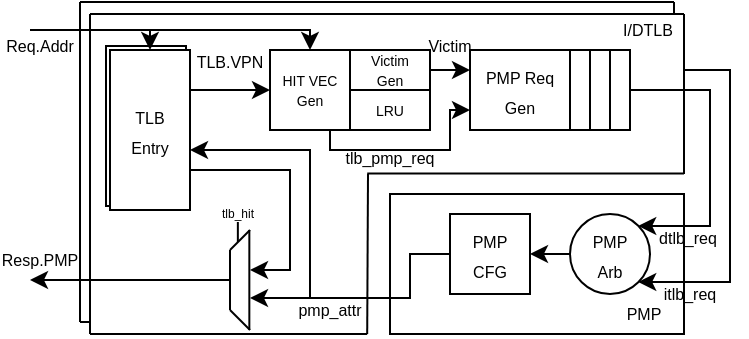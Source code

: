 <mxfile version="15.4.0" type="device" pages="9"><diagram id="JnpIx2iWxI3a0NTw02R-" name="第 1 页"><mxGraphModel dx="513" dy="375" grid="1" gridSize="10" guides="1" tooltips="1" connect="1" arrows="1" fold="1" page="1" pageScale="1" pageWidth="827" pageHeight="1169" math="0" shadow="0"><root><mxCell id="0"/><mxCell id="1" parent="0"/><mxCell id="kf4jRDryOEK9A9mW2bmi-64" value="" style="group;fillColor=#FFFFFF;" vertex="1" connectable="0" parent="1"><mxGeometry x="385" y="456" width="297" height="160" as="geometry"/></mxCell><mxCell id="kf4jRDryOEK9A9mW2bmi-65" value="" style="endArrow=none;html=1;rounded=0;fontSize=6;" edge="1" parent="kf4jRDryOEK9A9mW2bmi-64"><mxGeometry width="50" height="50" relative="1" as="geometry"><mxPoint y="160" as="sourcePoint"/><mxPoint as="targetPoint"/></mxGeometry></mxCell><mxCell id="kf4jRDryOEK9A9mW2bmi-66" value="" style="endArrow=none;html=1;rounded=0;fontSize=6;" edge="1" parent="kf4jRDryOEK9A9mW2bmi-64"><mxGeometry width="50" height="50" relative="1" as="geometry"><mxPoint x="297" as="sourcePoint"/><mxPoint as="targetPoint"/></mxGeometry></mxCell><mxCell id="kf4jRDryOEK9A9mW2bmi-67" value="" style="endArrow=none;html=1;rounded=0;fontSize=6;" edge="1" parent="kf4jRDryOEK9A9mW2bmi-64"><mxGeometry width="50" height="50" relative="1" as="geometry"><mxPoint x="297" as="sourcePoint"/><mxPoint x="297" y="90" as="targetPoint"/></mxGeometry></mxCell><mxCell id="kf4jRDryOEK9A9mW2bmi-68" value="" style="endArrow=none;html=1;rounded=0;fontSize=6;" edge="1" parent="kf4jRDryOEK9A9mW2bmi-64"><mxGeometry width="50" height="50" relative="1" as="geometry"><mxPoint x="138.6" y="160" as="sourcePoint"/><mxPoint y="160" as="targetPoint"/></mxGeometry></mxCell><mxCell id="kf4jRDryOEK9A9mW2bmi-69" value="" style="endArrow=none;html=1;rounded=0;fontSize=6;" edge="1" parent="kf4jRDryOEK9A9mW2bmi-64"><mxGeometry width="50" height="50" relative="1" as="geometry"><mxPoint x="138.6" y="160" as="sourcePoint"/><mxPoint x="138.6" y="90" as="targetPoint"/></mxGeometry></mxCell><mxCell id="kf4jRDryOEK9A9mW2bmi-70" value="" style="endArrow=none;html=1;rounded=0;fontSize=6;" edge="1" parent="kf4jRDryOEK9A9mW2bmi-64"><mxGeometry width="50" height="50" relative="1" as="geometry"><mxPoint x="297" y="90" as="sourcePoint"/><mxPoint x="138.6" y="90" as="targetPoint"/></mxGeometry></mxCell><mxCell id="kf4jRDryOEK9A9mW2bmi-57" value="" style="group;fillColor=#FFFFFF;" vertex="1" connectable="0" parent="1"><mxGeometry x="390" y="462" width="300" height="160" as="geometry"/></mxCell><mxCell id="kf4jRDryOEK9A9mW2bmi-3" value="" style="rounded=0;whiteSpace=wrap;html=1;" vertex="1" parent="kf4jRDryOEK9A9mW2bmi-57"><mxGeometry x="150" y="90" width="147" height="70" as="geometry"/></mxCell><mxCell id="kf4jRDryOEK9A9mW2bmi-58" value="" style="endArrow=none;html=1;rounded=0;fontSize=6;" edge="1" parent="kf4jRDryOEK9A9mW2bmi-57"><mxGeometry width="50" height="50" relative="1" as="geometry"><mxPoint y="160" as="sourcePoint"/><mxPoint as="targetPoint"/></mxGeometry></mxCell><mxCell id="kf4jRDryOEK9A9mW2bmi-59" value="" style="endArrow=none;html=1;rounded=0;fontSize=6;" edge="1" parent="kf4jRDryOEK9A9mW2bmi-57"><mxGeometry width="50" height="50" relative="1" as="geometry"><mxPoint x="297" as="sourcePoint"/><mxPoint as="targetPoint"/></mxGeometry></mxCell><mxCell id="kf4jRDryOEK9A9mW2bmi-60" value="" style="endArrow=none;html=1;rounded=0;fontSize=6;" edge="1" parent="kf4jRDryOEK9A9mW2bmi-57"><mxGeometry width="50" height="50" relative="1" as="geometry"><mxPoint x="297" as="sourcePoint"/><mxPoint x="297" y="80" as="targetPoint"/></mxGeometry></mxCell><mxCell id="kf4jRDryOEK9A9mW2bmi-61" value="" style="endArrow=none;html=1;rounded=0;fontSize=6;" edge="1" parent="kf4jRDryOEK9A9mW2bmi-57"><mxGeometry width="50" height="50" relative="1" as="geometry"><mxPoint x="138.6" y="160" as="sourcePoint"/><mxPoint y="160" as="targetPoint"/></mxGeometry></mxCell><mxCell id="kf4jRDryOEK9A9mW2bmi-62" value="" style="endArrow=none;html=1;rounded=0;fontSize=6;" edge="1" parent="kf4jRDryOEK9A9mW2bmi-57"><mxGeometry width="50" height="50" relative="1" as="geometry"><mxPoint x="138.6" y="160" as="sourcePoint"/><mxPoint x="139" y="80" as="targetPoint"/></mxGeometry></mxCell><mxCell id="kf4jRDryOEK9A9mW2bmi-63" value="" style="endArrow=none;html=1;rounded=0;fontSize=6;" edge="1" parent="kf4jRDryOEK9A9mW2bmi-57"><mxGeometry width="50" height="50" relative="1" as="geometry"><mxPoint x="297" y="79.8" as="sourcePoint"/><mxPoint x="138.6" y="79.8" as="targetPoint"/></mxGeometry></mxCell><mxCell id="kf4jRDryOEK9A9mW2bmi-1" value="&lt;font style=&quot;font-size: 8px&quot;&gt;PMP&lt;br&gt;CFG&lt;/font&gt;" style="rounded=0;whiteSpace=wrap;html=1;" vertex="1" parent="kf4jRDryOEK9A9mW2bmi-57"><mxGeometry x="180" y="100" width="40" height="40" as="geometry"/></mxCell><mxCell id="kf4jRDryOEK9A9mW2bmi-4" value="&lt;font style=&quot;font-size: 8px&quot;&gt;PMP&lt;br&gt;Arb&lt;/font&gt;" style="ellipse;whiteSpace=wrap;html=1;aspect=fixed;" vertex="1" parent="kf4jRDryOEK9A9mW2bmi-57"><mxGeometry x="240" y="100" width="40" height="40" as="geometry"/></mxCell><mxCell id="kf4jRDryOEK9A9mW2bmi-75" value="" style="endArrow=classic;html=1;rounded=0;fontSize=8;edgeStyle=orthogonalEdgeStyle;exitX=0;exitY=0.5;exitDx=0;exitDy=0;entryX=1;entryY=0.5;entryDx=0;entryDy=0;" edge="1" parent="kf4jRDryOEK9A9mW2bmi-57" source="kf4jRDryOEK9A9mW2bmi-4" target="kf4jRDryOEK9A9mW2bmi-1"><mxGeometry width="50" height="50" relative="1" as="geometry"><mxPoint x="280" y="36" as="sourcePoint"/><mxPoint x="360" y="36" as="targetPoint"/></mxGeometry></mxCell><mxCell id="kf4jRDryOEK9A9mW2bmi-77" value="PMP" style="text;html=1;strokeColor=none;fillColor=none;align=center;verticalAlign=middle;whiteSpace=wrap;rounded=0;fontSize=8;" vertex="1" parent="kf4jRDryOEK9A9mW2bmi-57"><mxGeometry x="257" y="140" width="40" height="20" as="geometry"/></mxCell><mxCell id="kf4jRDryOEK9A9mW2bmi-46" value="" style="endArrow=classic;html=1;rounded=0;fontSize=8;edgeStyle=orthogonalEdgeStyle;" edge="1" parent="kf4jRDryOEK9A9mW2bmi-57"><mxGeometry width="50" height="50" relative="1" as="geometry"><mxPoint x="160" y="122" as="sourcePoint"/><mxPoint x="80" y="142" as="targetPoint"/><Array as="points"><mxPoint x="160" y="122"/><mxPoint x="160" y="142"/></Array></mxGeometry></mxCell><mxCell id="kf4jRDryOEK9A9mW2bmi-81" value="I/DTLB" style="text;html=1;strokeColor=none;fillColor=none;align=center;verticalAlign=middle;whiteSpace=wrap;rounded=0;fontSize=8;" vertex="1" parent="kf4jRDryOEK9A9mW2bmi-57"><mxGeometry x="259" y="-2" width="40" height="20" as="geometry"/></mxCell><mxCell id="kf4jRDryOEK9A9mW2bmi-76" value="" style="endArrow=classic;html=1;rounded=0;fontSize=8;edgeStyle=orthogonalEdgeStyle;entryX=1;entryY=1;entryDx=0;entryDy=0;" edge="1" parent="1" target="kf4jRDryOEK9A9mW2bmi-4"><mxGeometry width="50" height="50" relative="1" as="geometry"><mxPoint x="687" y="490" as="sourcePoint"/><mxPoint x="750" y="510" as="targetPoint"/><Array as="points"><mxPoint x="710" y="490"/><mxPoint x="710" y="596"/><mxPoint x="664" y="596"/></Array></mxGeometry></mxCell><mxCell id="kf4jRDryOEK9A9mW2bmi-9" value="&lt;font style=&quot;font-size: 7px&quot;&gt;HIT VEC&lt;br&gt;Gen&lt;/font&gt;" style="rounded=0;whiteSpace=wrap;html=1;fontSize=8;" vertex="1" parent="1"><mxGeometry x="480" y="480" width="40" height="40" as="geometry"/></mxCell><mxCell id="kf4jRDryOEK9A9mW2bmi-11" value="&lt;font style=&quot;font-size: 7px&quot;&gt;Victim&lt;br&gt;Gen&lt;/font&gt;" style="rounded=0;whiteSpace=wrap;html=1;fontSize=8;" vertex="1" parent="1"><mxGeometry x="520" y="480" width="40" height="20" as="geometry"/></mxCell><mxCell id="kf4jRDryOEK9A9mW2bmi-12" value="&lt;span style=&quot;font-size: 7px&quot;&gt;LRU&lt;/span&gt;" style="rounded=0;whiteSpace=wrap;html=1;fontSize=8;" vertex="1" parent="1"><mxGeometry x="520" y="500" width="40" height="20" as="geometry"/></mxCell><mxCell id="kf4jRDryOEK9A9mW2bmi-15" value="" style="endArrow=classic;html=1;rounded=0;fontSize=8;edgeStyle=orthogonalEdgeStyle;exitX=1;exitY=0.25;exitDx=0;exitDy=0;entryX=0;entryY=0.5;entryDx=0;entryDy=0;" edge="1" parent="1" source="kf4jRDryOEK9A9mW2bmi-10" target="kf4jRDryOEK9A9mW2bmi-9"><mxGeometry width="50" height="50" relative="1" as="geometry"><mxPoint x="540" y="540" as="sourcePoint"/><mxPoint x="590" y="490" as="targetPoint"/></mxGeometry></mxCell><mxCell id="kf4jRDryOEK9A9mW2bmi-16" value="TLB.VPN" style="text;html=1;strokeColor=none;fillColor=none;align=center;verticalAlign=middle;whiteSpace=wrap;rounded=0;fontSize=8;" vertex="1" parent="1"><mxGeometry x="440" y="476" width="40" height="20" as="geometry"/></mxCell><mxCell id="kf4jRDryOEK9A9mW2bmi-17" value="" style="endArrow=classic;html=1;rounded=0;fontSize=8;edgeStyle=orthogonalEdgeStyle;exitX=1;exitY=0.5;exitDx=0;exitDy=0;entryX=1;entryY=0;entryDx=0;entryDy=0;" edge="1" parent="1" source="kf4jRDryOEK9A9mW2bmi-22" target="kf4jRDryOEK9A9mW2bmi-4"><mxGeometry width="50" height="50" relative="1" as="geometry"><mxPoint x="680" y="500" as="sourcePoint"/><mxPoint x="740" y="500" as="targetPoint"/><Array as="points"><mxPoint x="700" y="500"/><mxPoint x="700" y="568"/><mxPoint x="664" y="568"/></Array></mxGeometry></mxCell><mxCell id="kf4jRDryOEK9A9mW2bmi-18" value="&lt;span style=&quot;font-size: 8px&quot;&gt;P&lt;/span&gt;&lt;font style=&quot;font-size: 8px&quot;&gt;MP Req&lt;br&gt;Gen&lt;/font&gt;" style="rounded=0;whiteSpace=wrap;html=1;" vertex="1" parent="1"><mxGeometry x="580" y="480" width="50" height="40" as="geometry"/></mxCell><mxCell id="kf4jRDryOEK9A9mW2bmi-20" value="" style="rounded=0;whiteSpace=wrap;html=1;" vertex="1" parent="1"><mxGeometry x="630" y="480" width="10" height="40" as="geometry"/></mxCell><mxCell id="kf4jRDryOEK9A9mW2bmi-21" value="" style="rounded=0;whiteSpace=wrap;html=1;" vertex="1" parent="1"><mxGeometry x="640" y="480" width="10" height="40" as="geometry"/></mxCell><mxCell id="kf4jRDryOEK9A9mW2bmi-22" value="" style="rounded=0;whiteSpace=wrap;html=1;" vertex="1" parent="1"><mxGeometry x="650" y="480" width="10" height="40" as="geometry"/></mxCell><mxCell id="kf4jRDryOEK9A9mW2bmi-23" value="" style="endArrow=classic;html=1;rounded=0;fontSize=8;edgeStyle=orthogonalEdgeStyle;exitX=1;exitY=0.5;exitDx=0;exitDy=0;entryX=0;entryY=0.25;entryDx=0;entryDy=0;" edge="1" parent="1" source="kf4jRDryOEK9A9mW2bmi-11" target="kf4jRDryOEK9A9mW2bmi-18"><mxGeometry width="50" height="50" relative="1" as="geometry"><mxPoint x="450.0" y="530" as="sourcePoint"/><mxPoint x="490" y="510" as="targetPoint"/></mxGeometry></mxCell><mxCell id="kf4jRDryOEK9A9mW2bmi-24" value="" style="endArrow=classic;html=1;rounded=0;fontSize=8;edgeStyle=orthogonalEdgeStyle;exitX=0.75;exitY=1;exitDx=0;exitDy=0;entryX=0;entryY=0.75;entryDx=0;entryDy=0;" edge="1" parent="1" source="kf4jRDryOEK9A9mW2bmi-9" target="kf4jRDryOEK9A9mW2bmi-18"><mxGeometry width="50" height="50" relative="1" as="geometry"><mxPoint x="450.0" y="530" as="sourcePoint"/><mxPoint x="490" y="510" as="targetPoint"/><Array as="points"><mxPoint x="510" y="530"/><mxPoint x="570" y="530"/><mxPoint x="570" y="510"/></Array></mxGeometry></mxCell><mxCell id="kf4jRDryOEK9A9mW2bmi-25" value="Victim" style="text;html=1;strokeColor=none;fillColor=none;align=center;verticalAlign=middle;whiteSpace=wrap;rounded=0;fontSize=8;" vertex="1" parent="1"><mxGeometry x="560" y="468" width="20" height="20" as="geometry"/></mxCell><mxCell id="kf4jRDryOEK9A9mW2bmi-26" value="tlb_pmp_req" style="text;html=1;strokeColor=none;fillColor=none;align=center;verticalAlign=middle;whiteSpace=wrap;rounded=0;fontSize=8;" vertex="1" parent="1"><mxGeometry x="515" y="524" width="50" height="20" as="geometry"/></mxCell><mxCell id="kf4jRDryOEK9A9mW2bmi-29" value="" style="endArrow=classic;html=1;rounded=0;fontSize=8;edgeStyle=orthogonalEdgeStyle;entryX=0.5;entryY=0;entryDx=0;entryDy=0;" edge="1" parent="1" target="kf4jRDryOEK9A9mW2bmi-9"><mxGeometry width="50" height="50" relative="1" as="geometry"><mxPoint x="360" y="470" as="sourcePoint"/><mxPoint x="490" y="510" as="targetPoint"/><Array as="points"><mxPoint x="360" y="470"/><mxPoint x="500" y="470"/></Array></mxGeometry></mxCell><mxCell id="kf4jRDryOEK9A9mW2bmi-30" value="Req.Addr" style="text;html=1;strokeColor=none;fillColor=none;align=center;verticalAlign=middle;whiteSpace=wrap;rounded=0;fontSize=8;" vertex="1" parent="1"><mxGeometry x="345" y="468" width="40" height="20" as="geometry"/></mxCell><mxCell id="kf4jRDryOEK9A9mW2bmi-33" value="" style="endArrow=classic;html=1;rounded=0;fontSize=8;edgeStyle=orthogonalEdgeStyle;endFill=1;exitX=1;exitY=0.75;exitDx=0;exitDy=0;" edge="1" parent="1" source="kf4jRDryOEK9A9mW2bmi-10"><mxGeometry width="50" height="50" relative="1" as="geometry"><mxPoint x="470" y="590" as="sourcePoint"/><mxPoint x="470" y="590" as="targetPoint"/><Array as="points"><mxPoint x="490" y="540"/><mxPoint x="490" y="590"/></Array></mxGeometry></mxCell><mxCell id="kf4jRDryOEK9A9mW2bmi-40" value="" style="group" vertex="1" connectable="0" parent="1"><mxGeometry x="460" y="570" width="10" height="50" as="geometry"/></mxCell><mxCell id="kf4jRDryOEK9A9mW2bmi-31" value="" style="endArrow=none;html=1;rounded=0;fontSize=8;edgeStyle=orthogonalEdgeStyle;" edge="1" parent="kf4jRDryOEK9A9mW2bmi-40"><mxGeometry width="50" height="50" relative="1" as="geometry"><mxPoint x="9.67" y="50" as="sourcePoint"/><mxPoint x="9.67" as="targetPoint"/></mxGeometry></mxCell><mxCell id="kf4jRDryOEK9A9mW2bmi-32" value="" style="endArrow=none;html=1;rounded=0;fontSize=8;edgeStyle=orthogonalEdgeStyle;" edge="1" parent="kf4jRDryOEK9A9mW2bmi-40"><mxGeometry width="50" height="50" relative="1" as="geometry"><mxPoint y="40" as="sourcePoint"/><mxPoint y="10" as="targetPoint"/></mxGeometry></mxCell><mxCell id="kf4jRDryOEK9A9mW2bmi-36" value="" style="endArrow=none;html=1;rounded=0;fontSize=8;endFill=0;" edge="1" parent="kf4jRDryOEK9A9mW2bmi-40"><mxGeometry relative="1" as="geometry"><mxPoint y="40" as="sourcePoint"/><mxPoint x="10" y="50" as="targetPoint"/></mxGeometry></mxCell><mxCell id="kf4jRDryOEK9A9mW2bmi-39" value="" style="endArrow=none;html=1;rounded=0;fontSize=8;endFill=0;" edge="1" parent="kf4jRDryOEK9A9mW2bmi-40"><mxGeometry relative="1" as="geometry"><mxPoint x="10" as="sourcePoint"/><mxPoint y="10" as="targetPoint"/></mxGeometry></mxCell><mxCell id="kf4jRDryOEK9A9mW2bmi-42" value="" style="endArrow=none;html=1;rounded=0;fontSize=8;" edge="1" parent="1"><mxGeometry width="50" height="50" relative="1" as="geometry"><mxPoint x="463.93" y="576" as="sourcePoint"/><mxPoint x="463.93" y="566" as="targetPoint"/></mxGeometry></mxCell><mxCell id="kf4jRDryOEK9A9mW2bmi-43" value="tlb_hit" style="text;html=1;strokeColor=none;fillColor=none;align=center;verticalAlign=middle;whiteSpace=wrap;rounded=0;fontSize=6;" vertex="1" parent="1"><mxGeometry x="454" y="559" width="20" height="5" as="geometry"/></mxCell><mxCell id="kf4jRDryOEK9A9mW2bmi-44" value="" style="endArrow=classic;html=1;rounded=0;fontSize=8;edgeStyle=orthogonalEdgeStyle;" edge="1" parent="1"><mxGeometry width="50" height="50" relative="1" as="geometry"><mxPoint x="460" y="595" as="sourcePoint"/><mxPoint x="360" y="595" as="targetPoint"/></mxGeometry></mxCell><mxCell id="kf4jRDryOEK9A9mW2bmi-45" value="Resp.PMP" style="text;html=1;strokeColor=none;fillColor=none;align=center;verticalAlign=middle;whiteSpace=wrap;rounded=0;fontSize=8;" vertex="1" parent="1"><mxGeometry x="345" y="575" width="40" height="20" as="geometry"/></mxCell><mxCell id="kf4jRDryOEK9A9mW2bmi-48" value="" style="endArrow=classic;html=1;rounded=0;fontSize=8;edgeStyle=orthogonalEdgeStyle;exitX=0;exitY=0.5;exitDx=0;exitDy=0;" edge="1" parent="1" source="kf4jRDryOEK9A9mW2bmi-1"><mxGeometry width="50" height="50" relative="1" as="geometry"><mxPoint x="570" y="603" as="sourcePoint"/><mxPoint x="440" y="530" as="targetPoint"/><Array as="points"><mxPoint x="550" y="582"/><mxPoint x="550" y="604"/><mxPoint x="500" y="604"/><mxPoint x="500" y="530"/><mxPoint x="440" y="530"/></Array></mxGeometry></mxCell><mxCell id="kf4jRDryOEK9A9mW2bmi-49" value="pmp_attr" style="text;html=1;strokeColor=none;fillColor=none;align=center;verticalAlign=middle;whiteSpace=wrap;rounded=0;fontSize=8;" vertex="1" parent="1"><mxGeometry x="485" y="600" width="50" height="20" as="geometry"/></mxCell><mxCell id="kf4jRDryOEK9A9mW2bmi-80" value="" style="rounded=0;whiteSpace=wrap;html=1;" vertex="1" parent="1"><mxGeometry x="398" y="478" width="40" height="80" as="geometry"/></mxCell><mxCell id="kf4jRDryOEK9A9mW2bmi-10" value="&lt;font style=&quot;font-size: 8px&quot;&gt;TLB&lt;br&gt;Entry&lt;/font&gt;" style="rounded=0;whiteSpace=wrap;html=1;" vertex="1" parent="1"><mxGeometry x="400" y="480" width="40" height="80" as="geometry"/></mxCell><mxCell id="kf4jRDryOEK9A9mW2bmi-83" value="dtlb_req" style="text;html=1;strokeColor=none;fillColor=none;align=center;verticalAlign=middle;whiteSpace=wrap;rounded=0;fontSize=8;" vertex="1" parent="1"><mxGeometry x="669" y="564" width="40" height="20" as="geometry"/></mxCell><mxCell id="kf4jRDryOEK9A9mW2bmi-84" value="itlb_req" style="text;html=1;strokeColor=none;fillColor=none;align=center;verticalAlign=middle;whiteSpace=wrap;rounded=0;fontSize=8;" vertex="1" parent="1"><mxGeometry x="670" y="592" width="40" height="20" as="geometry"/></mxCell><mxCell id="kf4jRDryOEK9A9mW2bmi-79" value="" style="endArrow=classic;html=1;rounded=0;fontSize=8;edgeStyle=orthogonalEdgeStyle;entryX=0.5;entryY=0;entryDx=0;entryDy=0;" edge="1" parent="1" target="kf4jRDryOEK9A9mW2bmi-10"><mxGeometry width="50" height="50" relative="1" as="geometry"><mxPoint x="361.0" y="470" as="sourcePoint"/><mxPoint x="501" y="480" as="targetPoint"/><Array as="points"><mxPoint x="420" y="470"/></Array></mxGeometry></mxCell></root></mxGraphModel></diagram><diagram id="Sga21vpuMH1zOc3EWhHm" name="第 2 页"><mxGraphModel dx="593" dy="347" grid="1" gridSize="10" guides="1" tooltips="1" connect="1" arrows="1" fold="1" page="1" pageScale="1" pageWidth="827" pageHeight="1169" math="0" shadow="0"><root><mxCell id="N217i_kJSYkcvTRbKUUf-0"/><mxCell id="N217i_kJSYkcvTRbKUUf-1" parent="N217i_kJSYkcvTRbKUUf-0"/><mxCell id="E_ocrhuqYBR9ROqDLums-0" value="" style="group;fillColor=#FFFFFF;" vertex="1" connectable="0" parent="N217i_kJSYkcvTRbKUUf-1"><mxGeometry x="382" y="462" width="297" height="160" as="geometry"/></mxCell><mxCell id="E_ocrhuqYBR9ROqDLums-2" value="" style="endArrow=none;html=1;rounded=0;fontSize=6;" edge="1" parent="E_ocrhuqYBR9ROqDLums-0"><mxGeometry width="50" height="50" relative="1" as="geometry"><mxPoint x="297" as="sourcePoint"/><mxPoint as="targetPoint"/></mxGeometry></mxCell><mxCell id="E_ocrhuqYBR9ROqDLums-1" value="" style="endArrow=none;html=1;rounded=0;fontSize=6;" edge="1" parent="E_ocrhuqYBR9ROqDLums-0"><mxGeometry width="50" height="50" relative="1" as="geometry"><mxPoint y="160" as="sourcePoint"/><mxPoint as="targetPoint"/></mxGeometry></mxCell><mxCell id="E_ocrhuqYBR9ROqDLums-3" value="" style="endArrow=none;html=1;rounded=0;fontSize=6;" edge="1" parent="E_ocrhuqYBR9ROqDLums-0"><mxGeometry width="50" height="50" relative="1" as="geometry"><mxPoint x="297" as="sourcePoint"/><mxPoint x="297" y="90" as="targetPoint"/></mxGeometry></mxCell><mxCell id="E_ocrhuqYBR9ROqDLums-4" value="" style="endArrow=none;html=1;rounded=0;fontSize=6;" edge="1" parent="E_ocrhuqYBR9ROqDLums-0"><mxGeometry width="50" height="50" relative="1" as="geometry"><mxPoint x="138.6" y="160" as="sourcePoint"/><mxPoint y="160" as="targetPoint"/></mxGeometry></mxCell><mxCell id="E_ocrhuqYBR9ROqDLums-5" value="" style="endArrow=none;html=1;rounded=0;fontSize=6;" edge="1" parent="E_ocrhuqYBR9ROqDLums-0"><mxGeometry width="50" height="50" relative="1" as="geometry"><mxPoint x="138.6" y="160" as="sourcePoint"/><mxPoint x="138.6" y="90" as="targetPoint"/></mxGeometry></mxCell><mxCell id="E_ocrhuqYBR9ROqDLums-6" value="" style="endArrow=none;html=1;rounded=0;fontSize=6;" edge="1" parent="E_ocrhuqYBR9ROqDLums-0"><mxGeometry width="50" height="50" relative="1" as="geometry"><mxPoint x="297" y="90" as="sourcePoint"/><mxPoint x="138.6" y="90" as="targetPoint"/></mxGeometry></mxCell><mxCell id="E_ocrhuqYBR9ROqDLums-7" value="" style="group;fillColor=#FFFFFF;" vertex="1" connectable="0" parent="N217i_kJSYkcvTRbKUUf-1"><mxGeometry x="385" y="465" width="300" height="160" as="geometry"/></mxCell><mxCell id="E_ocrhuqYBR9ROqDLums-9" value="" style="endArrow=none;html=1;rounded=0;fontSize=6;" edge="1" parent="E_ocrhuqYBR9ROqDLums-7"><mxGeometry width="50" height="50" relative="1" as="geometry"><mxPoint y="160" as="sourcePoint"/><mxPoint as="targetPoint"/></mxGeometry></mxCell><mxCell id="E_ocrhuqYBR9ROqDLums-10" value="" style="endArrow=none;html=1;rounded=0;fontSize=6;" edge="1" parent="E_ocrhuqYBR9ROqDLums-7"><mxGeometry width="50" height="50" relative="1" as="geometry"><mxPoint x="297" as="sourcePoint"/><mxPoint as="targetPoint"/></mxGeometry></mxCell><mxCell id="E_ocrhuqYBR9ROqDLums-11" value="" style="endArrow=none;html=1;rounded=0;fontSize=6;" edge="1" parent="E_ocrhuqYBR9ROqDLums-7"><mxGeometry width="50" height="50" relative="1" as="geometry"><mxPoint x="297" as="sourcePoint"/><mxPoint x="297" y="80" as="targetPoint"/></mxGeometry></mxCell><mxCell id="E_ocrhuqYBR9ROqDLums-12" value="" style="endArrow=none;html=1;rounded=0;fontSize=6;" edge="1" parent="E_ocrhuqYBR9ROqDLums-7"><mxGeometry width="50" height="50" relative="1" as="geometry"><mxPoint x="138.6" y="160" as="sourcePoint"/><mxPoint y="160" as="targetPoint"/></mxGeometry></mxCell><mxCell id="E_ocrhuqYBR9ROqDLums-13" value="" style="endArrow=none;html=1;rounded=0;fontSize=6;" edge="1" parent="E_ocrhuqYBR9ROqDLums-7"><mxGeometry width="50" height="50" relative="1" as="geometry"><mxPoint x="138.6" y="160" as="sourcePoint"/><mxPoint x="139" y="80" as="targetPoint"/></mxGeometry></mxCell><mxCell id="E_ocrhuqYBR9ROqDLums-14" value="" style="endArrow=none;html=1;rounded=0;fontSize=6;" edge="1" parent="E_ocrhuqYBR9ROqDLums-7"><mxGeometry width="50" height="50" relative="1" as="geometry"><mxPoint x="297" y="79.8" as="sourcePoint"/><mxPoint x="138.6" y="79.8" as="targetPoint"/></mxGeometry></mxCell><mxCell id="E_ocrhuqYBR9ROqDLums-20" value="I/DTLB" style="text;html=1;strokeColor=none;fillColor=none;align=center;verticalAlign=middle;whiteSpace=wrap;rounded=0;fontSize=8;" vertex="1" parent="E_ocrhuqYBR9ROqDLums-7"><mxGeometry x="259" y="-2" width="40" height="20" as="geometry"/></mxCell><mxCell id="E_ocrhuqYBR9ROqDLums-8" value="" style="rounded=0;whiteSpace=wrap;html=1;" vertex="1" parent="E_ocrhuqYBR9ROqDLums-7"><mxGeometry x="150" y="90" width="147" height="70" as="geometry"/></mxCell><mxCell id="E_ocrhuqYBR9ROqDLums-15" value="&lt;font style=&quot;font-size: 8px&quot;&gt;PMP&lt;br&gt;CFG&lt;/font&gt;" style="rounded=0;whiteSpace=wrap;html=1;" vertex="1" parent="E_ocrhuqYBR9ROqDLums-7"><mxGeometry x="180" y="100" width="40" height="40" as="geometry"/></mxCell><mxCell id="E_ocrhuqYBR9ROqDLums-16" value="&lt;font style=&quot;font-size: 8px&quot;&gt;PMP&lt;br&gt;Arb&lt;/font&gt;" style="ellipse;whiteSpace=wrap;html=1;aspect=fixed;" vertex="1" parent="E_ocrhuqYBR9ROqDLums-7"><mxGeometry x="240" y="100" width="40" height="40" as="geometry"/></mxCell><mxCell id="E_ocrhuqYBR9ROqDLums-17" value="" style="endArrow=classic;html=1;rounded=0;fontSize=8;edgeStyle=orthogonalEdgeStyle;exitX=0;exitY=0.5;exitDx=0;exitDy=0;entryX=1;entryY=0.5;entryDx=0;entryDy=0;" edge="1" parent="E_ocrhuqYBR9ROqDLums-7" source="E_ocrhuqYBR9ROqDLums-16" target="E_ocrhuqYBR9ROqDLums-15"><mxGeometry width="50" height="50" relative="1" as="geometry"><mxPoint x="280" y="36" as="sourcePoint"/><mxPoint x="360" y="36" as="targetPoint"/></mxGeometry></mxCell><mxCell id="E_ocrhuqYBR9ROqDLums-18" value="PMP" style="text;html=1;strokeColor=none;fillColor=none;align=center;verticalAlign=middle;whiteSpace=wrap;rounded=0;fontSize=8;" vertex="1" parent="E_ocrhuqYBR9ROqDLums-7"><mxGeometry x="257" y="140" width="40" height="20" as="geometry"/></mxCell><mxCell id="E_ocrhuqYBR9ROqDLums-19" value="" style="endArrow=classic;html=1;rounded=0;fontSize=8;edgeStyle=orthogonalEdgeStyle;exitX=0;exitY=0.5;exitDx=0;exitDy=0;" edge="1" parent="E_ocrhuqYBR9ROqDLums-7" source="E_ocrhuqYBR9ROqDLums-15"><mxGeometry width="50" height="50" relative="1" as="geometry"><mxPoint x="160" y="122" as="sourcePoint"/><mxPoint x="85" y="142" as="targetPoint"/><Array as="points"><mxPoint x="180" y="122"/><mxPoint x="160" y="122"/><mxPoint x="160" y="142"/></Array></mxGeometry></mxCell><mxCell id="E_ocrhuqYBR9ROqDLums-49" value="pmp_attr" style="text;html=1;strokeColor=none;fillColor=none;align=center;verticalAlign=middle;whiteSpace=wrap;rounded=0;fontSize=8;" vertex="1" parent="E_ocrhuqYBR9ROqDLums-7"><mxGeometry x="97" y="124" width="50" height="20" as="geometry"/></mxCell><mxCell id="KV48By5k-527O6_KJmW--0" value="" style="rounded=0;whiteSpace=wrap;html=1;fontSize=6;fillColor=#FFFFFF;" vertex="1" parent="E_ocrhuqYBR9ROqDLums-7"><mxGeometry x="245" y="105" width="35" height="30" as="geometry"/></mxCell><mxCell id="KV48By5k-527O6_KJmW--1" value="" style="endArrow=none;html=1;rounded=0;fontSize=6;strokeWidth=4;" edge="1" parent="E_ocrhuqYBR9ROqDLums-7"><mxGeometry width="50" height="50" relative="1" as="geometry"><mxPoint x="55" y="155" as="sourcePoint"/><mxPoint x="55" y="105" as="targetPoint"/></mxGeometry></mxCell><mxCell id="E_ocrhuqYBR9ROqDLums-21" value="" style="endArrow=classic;html=1;rounded=0;fontSize=8;edgeStyle=orthogonalEdgeStyle;entryX=1;entryY=1;entryDx=0;entryDy=0;" edge="1" parent="N217i_kJSYkcvTRbKUUf-1" target="E_ocrhuqYBR9ROqDLums-16"><mxGeometry width="50" height="50" relative="1" as="geometry"><mxPoint x="682" y="490" as="sourcePoint"/><mxPoint x="661.142" y="596.142" as="targetPoint"/><Array as="points"><mxPoint x="712" y="490"/><mxPoint x="712" y="596"/><mxPoint x="666" y="596"/></Array></mxGeometry></mxCell><mxCell id="E_ocrhuqYBR9ROqDLums-22" value="&lt;font style=&quot;font-size: 7px&quot;&gt;HIT VEC&lt;br&gt;Gen&lt;/font&gt;" style="rounded=0;whiteSpace=wrap;html=1;fontSize=8;" vertex="1" parent="N217i_kJSYkcvTRbKUUf-1"><mxGeometry x="480" y="480" width="40" height="40" as="geometry"/></mxCell><mxCell id="E_ocrhuqYBR9ROqDLums-23" value="&lt;font style=&quot;font-size: 7px&quot;&gt;Dest&lt;br&gt;Gen&lt;/font&gt;" style="rounded=0;whiteSpace=wrap;html=1;fontSize=8;" vertex="1" parent="N217i_kJSYkcvTRbKUUf-1"><mxGeometry x="520" y="480" width="40" height="20" as="geometry"/></mxCell><mxCell id="E_ocrhuqYBR9ROqDLums-24" value="&lt;span style=&quot;font-size: 7px&quot;&gt;LRU&lt;/span&gt;" style="rounded=0;whiteSpace=wrap;html=1;fontSize=8;" vertex="1" parent="N217i_kJSYkcvTRbKUUf-1"><mxGeometry x="520" y="500" width="40" height="20" as="geometry"/></mxCell><mxCell id="E_ocrhuqYBR9ROqDLums-25" value="" style="endArrow=classic;html=1;rounded=0;fontSize=8;edgeStyle=orthogonalEdgeStyle;exitX=1;exitY=0.25;exitDx=0;exitDy=0;entryX=0;entryY=0.5;entryDx=0;entryDy=0;" edge="1" parent="N217i_kJSYkcvTRbKUUf-1" source="E_ocrhuqYBR9ROqDLums-51" target="E_ocrhuqYBR9ROqDLums-22"><mxGeometry width="50" height="50" relative="1" as="geometry"><mxPoint x="540" y="540" as="sourcePoint"/><mxPoint x="590" y="490" as="targetPoint"/></mxGeometry></mxCell><mxCell id="E_ocrhuqYBR9ROqDLums-26" value="TLB.VPN" style="text;html=1;strokeColor=none;fillColor=none;align=center;verticalAlign=middle;whiteSpace=wrap;rounded=0;fontSize=8;" vertex="1" parent="N217i_kJSYkcvTRbKUUf-1"><mxGeometry x="440" y="476" width="40" height="20" as="geometry"/></mxCell><mxCell id="E_ocrhuqYBR9ROqDLums-28" value="&lt;span style=&quot;font-size: 8px&quot;&gt;P&lt;/span&gt;&lt;font style=&quot;font-size: 8px&quot;&gt;MP Req&lt;br&gt;Gen&lt;/font&gt;" style="rounded=0;whiteSpace=wrap;html=1;" vertex="1" parent="N217i_kJSYkcvTRbKUUf-1"><mxGeometry x="580" y="480" width="50" height="40" as="geometry"/></mxCell><mxCell id="E_ocrhuqYBR9ROqDLums-29" value="" style="rounded=0;whiteSpace=wrap;html=1;dashed=1;" vertex="1" parent="N217i_kJSYkcvTRbKUUf-1"><mxGeometry x="630" y="480" width="10" height="40" as="geometry"/></mxCell><mxCell id="E_ocrhuqYBR9ROqDLums-30" value="" style="rounded=0;whiteSpace=wrap;html=1;dashed=1;" vertex="1" parent="N217i_kJSYkcvTRbKUUf-1"><mxGeometry x="640" y="480" width="10" height="40" as="geometry"/></mxCell><mxCell id="E_ocrhuqYBR9ROqDLums-32" value="" style="endArrow=classic;html=1;rounded=0;fontSize=8;edgeStyle=orthogonalEdgeStyle;exitX=1;exitY=0.5;exitDx=0;exitDy=0;entryX=0;entryY=0.25;entryDx=0;entryDy=0;" edge="1" parent="N217i_kJSYkcvTRbKUUf-1" source="E_ocrhuqYBR9ROqDLums-23" target="E_ocrhuqYBR9ROqDLums-28"><mxGeometry width="50" height="50" relative="1" as="geometry"><mxPoint x="450.0" y="530" as="sourcePoint"/><mxPoint x="490" y="510" as="targetPoint"/></mxGeometry></mxCell><mxCell id="E_ocrhuqYBR9ROqDLums-33" value="" style="endArrow=classic;html=1;rounded=0;fontSize=8;edgeStyle=orthogonalEdgeStyle;exitX=0.75;exitY=1;exitDx=0;exitDy=0;entryX=0;entryY=0.75;entryDx=0;entryDy=0;" edge="1" parent="N217i_kJSYkcvTRbKUUf-1" source="E_ocrhuqYBR9ROqDLums-22" target="E_ocrhuqYBR9ROqDLums-28"><mxGeometry width="50" height="50" relative="1" as="geometry"><mxPoint x="450.0" y="530" as="sourcePoint"/><mxPoint x="490" y="510" as="targetPoint"/><Array as="points"><mxPoint x="510" y="530"/><mxPoint x="570" y="530"/><mxPoint x="570" y="510"/></Array></mxGeometry></mxCell><mxCell id="E_ocrhuqYBR9ROqDLums-34" value="Dest" style="text;html=1;strokeColor=none;fillColor=none;align=center;verticalAlign=middle;whiteSpace=wrap;rounded=0;fontSize=8;" vertex="1" parent="N217i_kJSYkcvTRbKUUf-1"><mxGeometry x="560" y="468" width="20" height="20" as="geometry"/></mxCell><mxCell id="E_ocrhuqYBR9ROqDLums-35" value="tlb_pmp_req" style="text;html=1;strokeColor=none;fillColor=none;align=center;verticalAlign=middle;whiteSpace=wrap;rounded=0;fontSize=8;" vertex="1" parent="N217i_kJSYkcvTRbKUUf-1"><mxGeometry x="515" y="524" width="50" height="20" as="geometry"/></mxCell><mxCell id="E_ocrhuqYBR9ROqDLums-36" value="" style="endArrow=classic;html=1;rounded=0;fontSize=8;edgeStyle=orthogonalEdgeStyle;entryX=0.5;entryY=0;entryDx=0;entryDy=0;" edge="1" parent="N217i_kJSYkcvTRbKUUf-1" target="E_ocrhuqYBR9ROqDLums-22"><mxGeometry width="50" height="50" relative="1" as="geometry"><mxPoint x="360" y="470" as="sourcePoint"/><mxPoint x="490" y="510" as="targetPoint"/><Array as="points"><mxPoint x="360" y="470"/><mxPoint x="500" y="470"/></Array></mxGeometry></mxCell><mxCell id="E_ocrhuqYBR9ROqDLums-37" value="Req.Addr" style="text;html=1;strokeColor=none;fillColor=none;align=center;verticalAlign=middle;whiteSpace=wrap;rounded=0;fontSize=8;" vertex="1" parent="N217i_kJSYkcvTRbKUUf-1"><mxGeometry x="342" y="468" width="40" height="20" as="geometry"/></mxCell><mxCell id="E_ocrhuqYBR9ROqDLums-38" value="" style="endArrow=classic;html=1;rounded=0;fontSize=8;edgeStyle=orthogonalEdgeStyle;endFill=1;exitX=1;exitY=0.75;exitDx=0;exitDy=0;" edge="1" parent="N217i_kJSYkcvTRbKUUf-1" source="E_ocrhuqYBR9ROqDLums-51"><mxGeometry width="50" height="50" relative="1" as="geometry"><mxPoint x="470" y="590" as="sourcePoint"/><mxPoint x="440" y="580" as="targetPoint"/><Array as="points"><mxPoint x="490" y="540"/><mxPoint x="490" y="580"/></Array></mxGeometry></mxCell><mxCell id="E_ocrhuqYBR9ROqDLums-39" value="" style="group" vertex="1" connectable="0" parent="N217i_kJSYkcvTRbKUUf-1"><mxGeometry x="430" y="570" width="10" height="50" as="geometry"/></mxCell><mxCell id="E_ocrhuqYBR9ROqDLums-40" value="" style="endArrow=none;html=1;rounded=0;fontSize=8;edgeStyle=orthogonalEdgeStyle;" edge="1" parent="E_ocrhuqYBR9ROqDLums-39"><mxGeometry width="50" height="50" relative="1" as="geometry"><mxPoint x="9.67" y="50" as="sourcePoint"/><mxPoint x="9.67" as="targetPoint"/></mxGeometry></mxCell><mxCell id="E_ocrhuqYBR9ROqDLums-41" value="" style="endArrow=none;html=1;rounded=0;fontSize=8;edgeStyle=orthogonalEdgeStyle;" edge="1" parent="E_ocrhuqYBR9ROqDLums-39"><mxGeometry width="50" height="50" relative="1" as="geometry"><mxPoint y="40" as="sourcePoint"/><mxPoint y="10" as="targetPoint"/></mxGeometry></mxCell><mxCell id="E_ocrhuqYBR9ROqDLums-42" value="" style="endArrow=none;html=1;rounded=0;fontSize=8;endFill=0;" edge="1" parent="E_ocrhuqYBR9ROqDLums-39"><mxGeometry relative="1" as="geometry"><mxPoint y="40" as="sourcePoint"/><mxPoint x="10" y="50" as="targetPoint"/></mxGeometry></mxCell><mxCell id="E_ocrhuqYBR9ROqDLums-43" value="" style="endArrow=none;html=1;rounded=0;fontSize=8;endFill=0;" edge="1" parent="E_ocrhuqYBR9ROqDLums-39"><mxGeometry relative="1" as="geometry"><mxPoint x="10" as="sourcePoint"/><mxPoint y="10" as="targetPoint"/></mxGeometry></mxCell><mxCell id="E_ocrhuqYBR9ROqDLums-44" value="" style="endArrow=none;html=1;rounded=0;fontSize=8;" edge="1" parent="N217i_kJSYkcvTRbKUUf-1"><mxGeometry width="50" height="50" relative="1" as="geometry"><mxPoint x="433.93" y="576" as="sourcePoint"/><mxPoint x="433.93" y="566" as="targetPoint"/></mxGeometry></mxCell><mxCell id="E_ocrhuqYBR9ROqDLums-45" value="tlb_hit" style="text;html=1;strokeColor=none;fillColor=none;align=center;verticalAlign=middle;whiteSpace=wrap;rounded=0;fontSize=6;" vertex="1" parent="N217i_kJSYkcvTRbKUUf-1"><mxGeometry x="413" y="565" width="20" height="5" as="geometry"/></mxCell><mxCell id="E_ocrhuqYBR9ROqDLums-46" value="" style="endArrow=classic;html=1;rounded=0;fontSize=8;edgeStyle=orthogonalEdgeStyle;" edge="1" parent="N217i_kJSYkcvTRbKUUf-1"><mxGeometry width="50" height="50" relative="1" as="geometry"><mxPoint x="430" y="595" as="sourcePoint"/><mxPoint x="360" y="595" as="targetPoint"/></mxGeometry></mxCell><mxCell id="E_ocrhuqYBR9ROqDLums-47" value="Resp.PMP" style="text;html=1;strokeColor=none;fillColor=none;align=center;verticalAlign=middle;whiteSpace=wrap;rounded=0;fontSize=8;" vertex="1" parent="N217i_kJSYkcvTRbKUUf-1"><mxGeometry x="341" y="575" width="40" height="20" as="geometry"/></mxCell><mxCell id="E_ocrhuqYBR9ROqDLums-50" value="" style="rounded=0;whiteSpace=wrap;html=1;" vertex="1" parent="N217i_kJSYkcvTRbKUUf-1"><mxGeometry x="398" y="478" width="40" height="80" as="geometry"/></mxCell><mxCell id="E_ocrhuqYBR9ROqDLums-51" value="&lt;font style=&quot;font-size: 8px&quot;&gt;TLB&lt;br&gt;Entry&lt;/font&gt;" style="rounded=0;whiteSpace=wrap;html=1;" vertex="1" parent="N217i_kJSYkcvTRbKUUf-1"><mxGeometry x="400" y="480" width="40" height="80" as="geometry"/></mxCell><mxCell id="E_ocrhuqYBR9ROqDLums-52" value="dtlb_req" style="text;html=1;strokeColor=none;fillColor=none;align=center;verticalAlign=middle;whiteSpace=wrap;rounded=0;fontSize=8;" vertex="1" parent="N217i_kJSYkcvTRbKUUf-1"><mxGeometry x="669" y="564" width="40" height="20" as="geometry"/></mxCell><mxCell id="E_ocrhuqYBR9ROqDLums-53" value="itlb_req" style="text;html=1;strokeColor=none;fillColor=none;align=center;verticalAlign=middle;whiteSpace=wrap;rounded=0;fontSize=8;" vertex="1" parent="N217i_kJSYkcvTRbKUUf-1"><mxGeometry x="670" y="592" width="40" height="20" as="geometry"/></mxCell><mxCell id="E_ocrhuqYBR9ROqDLums-54" value="" style="endArrow=classic;html=1;rounded=0;fontSize=8;edgeStyle=orthogonalEdgeStyle;entryX=0.5;entryY=0;entryDx=0;entryDy=0;" edge="1" parent="N217i_kJSYkcvTRbKUUf-1" target="E_ocrhuqYBR9ROqDLums-51"><mxGeometry width="50" height="50" relative="1" as="geometry"><mxPoint x="361.0" y="470" as="sourcePoint"/><mxPoint x="501" y="480" as="targetPoint"/><Array as="points"><mxPoint x="420" y="470"/></Array></mxGeometry></mxCell><mxCell id="E_ocrhuqYBR9ROqDLums-55" value="" style="rounded=0;whiteSpace=wrap;html=1;dashed=1;" vertex="1" parent="N217i_kJSYkcvTRbKUUf-1"><mxGeometry x="470" y="585" width="10" height="35" as="geometry"/></mxCell><mxCell id="E_ocrhuqYBR9ROqDLums-56" value="" style="rounded=0;whiteSpace=wrap;html=1;dashed=1;" vertex="1" parent="N217i_kJSYkcvTRbKUUf-1"><mxGeometry x="480" y="585" width="10" height="35" as="geometry"/></mxCell><mxCell id="WYb8KfmBGbQP7LOpOGAN-0" value="" style="endArrow=classic;html=1;rounded=0;fontSize=8;edgeStyle=orthogonalEdgeStyle;entryX=1;entryY=1;entryDx=0;entryDy=0;" edge="1" parent="N217i_kJSYkcvTRbKUUf-1"><mxGeometry width="50" height="50" relative="1" as="geometry"><mxPoint x="650" y="500" as="sourcePoint"/><mxPoint x="661.572" y="571.072" as="targetPoint"/><Array as="points"><mxPoint x="700" y="500"/><mxPoint x="700" y="571"/></Array></mxGeometry></mxCell><mxCell id="W2uoe5IAQ3xqFfeAFbmI-2" value="" style="endArrow=classic;html=1;rounded=0;fontSize=8;edgeStyle=orthogonalEdgeStyle;exitX=0;exitY=0.5;exitDx=0;exitDy=0;" edge="1" parent="N217i_kJSYkcvTRbKUUf-1" source="E_ocrhuqYBR9ROqDLums-55"><mxGeometry width="50" height="50" relative="1" as="geometry"><mxPoint x="440" y="605" as="sourcePoint"/><mxPoint x="440" y="603" as="targetPoint"/></mxGeometry></mxCell><mxCell id="odVzTpI6B3NlkyrmoLOJ-0" value="" style="endArrow=classic;html=1;rounded=0;fontSize=8;edgeStyle=orthogonalEdgeStyle;exitX=0;exitY=0.5;exitDx=0;exitDy=0;" edge="1" parent="N217i_kJSYkcvTRbKUUf-1"><mxGeometry width="50" height="50" relative="1" as="geometry"><mxPoint x="565" y="587" as="sourcePoint"/><mxPoint x="440" y="530" as="targetPoint"/><Array as="points"><mxPoint x="545" y="587"/><mxPoint x="545" y="570"/><mxPoint x="495" y="570"/><mxPoint x="495" y="530"/><mxPoint x="440" y="530"/></Array></mxGeometry></mxCell></root></mxGraphModel></diagram><diagram id="U8F9zcjUCcBIAHp0cMwL" name="第 3 页"><mxGraphModel dx="865" dy="506" grid="1" gridSize="10" guides="1" tooltips="1" connect="1" arrows="1" fold="1" page="1" pageScale="1" pageWidth="827" pageHeight="1169" math="0" shadow="0"><root><mxCell id="3TzWkitZngnFkld63uPj-0"/><mxCell id="3TzWkitZngnFkld63uPj-1" parent="3TzWkitZngnFkld63uPj-0"/><mxCell id="3TzWkitZngnFkld63uPj-2" value="&lt;font style=&quot;font-size: 8px&quot;&gt;PMP HIT in uTLB&lt;/font&gt;" style="ellipse;whiteSpace=wrap;html=1;fontSize=6;fillColor=#FFFFFF;" vertex="1" parent="3TzWkitZngnFkld63uPj-1"><mxGeometry x="320" y="120" width="80" height="40" as="geometry"/></mxCell><mxCell id="3TzWkitZngnFkld63uPj-4" value="&lt;font style=&quot;font-size: 8px&quot;&gt;Allocate Resp Q&lt;br&gt;Look-Up PMP&lt;/font&gt;" style="rounded=0;whiteSpace=wrap;html=1;fontSize=6;fillColor=#FFFFFF;" vertex="1" parent="3TzWkitZngnFkld63uPj-1"><mxGeometry x="380" y="200" width="80" height="40" as="geometry"/></mxCell><mxCell id="3TzWkitZngnFkld63uPj-5" value="" style="endArrow=classic;html=1;rounded=0;fontSize=6;exitX=0.5;exitY=1;exitDx=0;exitDy=0;entryX=0.5;entryY=0;entryDx=0;entryDy=0;" edge="1" parent="3TzWkitZngnFkld63uPj-1" source="3TzWkitZngnFkld63uPj-4" target="sJ_xG-_saJyfQVIRBo0e-4"><mxGeometry width="50" height="50" relative="1" as="geometry"><mxPoint x="400" y="300" as="sourcePoint"/><mxPoint x="420" y="260" as="targetPoint"/></mxGeometry></mxCell><mxCell id="3TzWkitZngnFkld63uPj-6" value="&lt;font style=&quot;font-size: 8px&quot;&gt;Take Req from IFU/LSU&lt;/font&gt;" style="rounded=0;whiteSpace=wrap;html=1;fontSize=6;fillColor=#FFFFFF;" vertex="1" parent="3TzWkitZngnFkld63uPj-1"><mxGeometry x="320" y="40" width="80" height="40" as="geometry"/></mxCell><mxCell id="3TzWkitZngnFkld63uPj-7" value="" style="endArrow=classic;html=1;rounded=0;fontSize=6;exitX=0.5;exitY=1;exitDx=0;exitDy=0;entryX=0.5;entryY=0;entryDx=0;entryDy=0;" edge="1" parent="3TzWkitZngnFkld63uPj-1" source="3TzWkitZngnFkld63uPj-6"><mxGeometry width="50" height="50" relative="1" as="geometry"><mxPoint x="360" y="200" as="sourcePoint"/><mxPoint x="360" y="120" as="targetPoint"/></mxGeometry></mxCell><mxCell id="3TzWkitZngnFkld63uPj-8" value="&lt;font style=&quot;font-size: 8px&quot;&gt;return PMP resp&lt;/font&gt;" style="rounded=0;whiteSpace=wrap;html=1;fontSize=6;fillColor=#FFFFFF;" vertex="1" parent="3TzWkitZngnFkld63uPj-1"><mxGeometry x="260" y="200" width="80" height="40" as="geometry"/></mxCell><mxCell id="sJ_xG-_saJyfQVIRBo0e-0" value="" style="endArrow=classic;html=1;rounded=0;fontSize=6;exitX=0;exitY=0.5;exitDx=0;exitDy=0;entryX=0.5;entryY=0;entryDx=0;entryDy=0;" edge="1" parent="3TzWkitZngnFkld63uPj-1" source="3TzWkitZngnFkld63uPj-2" target="3TzWkitZngnFkld63uPj-8"><mxGeometry width="50" height="50" relative="1" as="geometry"><mxPoint x="350" y="270" as="sourcePoint"/><mxPoint x="400" y="220" as="targetPoint"/><Array as="points"><mxPoint x="300" y="140"/></Array></mxGeometry></mxCell><mxCell id="sJ_xG-_saJyfQVIRBo0e-1" value="HIT" style="text;html=1;strokeColor=none;fillColor=none;align=center;verticalAlign=middle;whiteSpace=wrap;rounded=0;fontSize=6;" vertex="1" parent="3TzWkitZngnFkld63uPj-1"><mxGeometry x="270" y="160" width="30" height="20" as="geometry"/></mxCell><mxCell id="sJ_xG-_saJyfQVIRBo0e-2" value="" style="endArrow=classic;html=1;rounded=0;fontSize=6;exitX=1;exitY=0.5;exitDx=0;exitDy=0;entryX=0.5;entryY=0;entryDx=0;entryDy=0;" edge="1" parent="3TzWkitZngnFkld63uPj-1" source="3TzWkitZngnFkld63uPj-2" target="3TzWkitZngnFkld63uPj-4"><mxGeometry width="50" height="50" relative="1" as="geometry"><mxPoint x="330" y="150" as="sourcePoint"/><mxPoint x="310" y="210" as="targetPoint"/><Array as="points"><mxPoint x="420" y="140"/></Array></mxGeometry></mxCell><mxCell id="sJ_xG-_saJyfQVIRBo0e-3" value="MISS" style="text;html=1;strokeColor=none;fillColor=none;align=center;verticalAlign=middle;whiteSpace=wrap;rounded=0;fontSize=6;" vertex="1" parent="3TzWkitZngnFkld63uPj-1"><mxGeometry x="420" y="160" width="30" height="20" as="geometry"/></mxCell><mxCell id="sJ_xG-_saJyfQVIRBo0e-4" value="&lt;font style=&quot;font-size: 8px&quot;&gt;Fill&amp;nbsp; PMP result&amp;nbsp;&lt;br&gt;to Resp Q&lt;br&gt;&lt;/font&gt;" style="rounded=0;whiteSpace=wrap;html=1;fontSize=6;fillColor=#FFFFFF;" vertex="1" parent="3TzWkitZngnFkld63uPj-1"><mxGeometry x="380" y="280" width="80" height="40" as="geometry"/></mxCell><mxCell id="sJ_xG-_saJyfQVIRBo0e-5" value="&lt;font style=&quot;font-size: 8px&quot;&gt;Fill PMP result&lt;br&gt;to uTLB&lt;br&gt;&lt;/font&gt;" style="rounded=0;whiteSpace=wrap;html=1;fontSize=6;fillColor=#FFFFFF;" vertex="1" parent="3TzWkitZngnFkld63uPj-1"><mxGeometry x="480" y="280" width="80" height="40" as="geometry"/></mxCell><mxCell id="sJ_xG-_saJyfQVIRBo0e-6" value="" style="endArrow=classic;html=1;rounded=0;fontSize=6;exitX=0.5;exitY=1;exitDx=0;exitDy=0;entryX=0.5;entryY=0;entryDx=0;entryDy=0;" edge="1" parent="3TzWkitZngnFkld63uPj-1" source="3TzWkitZngnFkld63uPj-4" target="sJ_xG-_saJyfQVIRBo0e-5"><mxGeometry width="50" height="50" relative="1" as="geometry"><mxPoint x="410" y="150" as="sourcePoint"/><mxPoint x="430" y="210" as="targetPoint"/><Array as="points"><mxPoint x="420" y="260"/><mxPoint x="520" y="260"/></Array></mxGeometry></mxCell><mxCell id="sJ_xG-_saJyfQVIRBo0e-7" value="&lt;font style=&quot;font-size: 8px&quot;&gt;return PMP result&lt;br&gt;when no utlb-HIT&lt;br&gt;&lt;/font&gt;" style="rounded=0;whiteSpace=wrap;html=1;fontSize=6;fillColor=#FFFFFF;" vertex="1" parent="3TzWkitZngnFkld63uPj-1"><mxGeometry x="380" y="360" width="80" height="40" as="geometry"/></mxCell><mxCell id="sJ_xG-_saJyfQVIRBo0e-8" value="" style="endArrow=classic;html=1;rounded=0;fontSize=6;exitX=0.5;exitY=1;exitDx=0;exitDy=0;entryX=0.5;entryY=0;entryDx=0;entryDy=0;" edge="1" parent="3TzWkitZngnFkld63uPj-1" source="sJ_xG-_saJyfQVIRBo0e-4" target="sJ_xG-_saJyfQVIRBo0e-7"><mxGeometry width="50" height="50" relative="1" as="geometry"><mxPoint x="410" y="150" as="sourcePoint"/><mxPoint x="430" y="210" as="targetPoint"/></mxGeometry></mxCell></root></mxGraphModel></diagram><diagram id="i0Y5-7jfXgo4RXJs5Pnq" name="第 4 页"><mxGraphModel dx="593" dy="347" grid="1" gridSize="10" guides="1" tooltips="1" connect="1" arrows="1" fold="1" page="1" pageScale="1" pageWidth="827" pageHeight="1169" math="0" shadow="0"><root><mxCell id="kmMBu1xwjxRmYZ1dQ2mj-0"/><mxCell id="kmMBu1xwjxRmYZ1dQ2mj-1" parent="kmMBu1xwjxRmYZ1dQ2mj-0"/><mxCell id="rVk6zLAfqoAU0rhVvL3r-23" value="" style="rounded=0;whiteSpace=wrap;html=1;fontSize=6;fillColor=#FFFFFF;" vertex="1" parent="kmMBu1xwjxRmYZ1dQ2mj-1"><mxGeometry x="200" y="270" width="300" height="80" as="geometry"/></mxCell><mxCell id="lcaX7G1LeTrKeWVDmI9v-25" value="&lt;font style=&quot;font-size: 7px&quot;&gt;HIT VEC&lt;br&gt;Gen&lt;/font&gt;" style="rounded=0;whiteSpace=wrap;html=1;fontSize=8;" vertex="1" parent="kmMBu1xwjxRmYZ1dQ2mj-1"><mxGeometry x="290" y="300" width="40" height="40" as="geometry"/></mxCell><mxCell id="lcaX7G1LeTrKeWVDmI9v-26" value="&lt;font style=&quot;font-size: 7px&quot;&gt;Dest&lt;br&gt;Gen&lt;/font&gt;" style="rounded=0;whiteSpace=wrap;html=1;fontSize=8;" vertex="1" parent="kmMBu1xwjxRmYZ1dQ2mj-1"><mxGeometry x="330" y="300" width="40" height="20" as="geometry"/></mxCell><mxCell id="lcaX7G1LeTrKeWVDmI9v-27" value="&lt;span style=&quot;font-size: 7px&quot;&gt;LRU&lt;/span&gt;" style="rounded=0;whiteSpace=wrap;html=1;fontSize=8;" vertex="1" parent="kmMBu1xwjxRmYZ1dQ2mj-1"><mxGeometry x="330" y="320" width="40" height="20" as="geometry"/></mxCell><mxCell id="lcaX7G1LeTrKeWVDmI9v-30" value="&lt;span style=&quot;font-size: 8px&quot;&gt;P&lt;/span&gt;&lt;font style=&quot;font-size: 8px&quot;&gt;MP Req&lt;br&gt;Gen&lt;/font&gt;" style="rounded=0;whiteSpace=wrap;html=1;" vertex="1" parent="kmMBu1xwjxRmYZ1dQ2mj-1"><mxGeometry x="393" y="300" width="50" height="40" as="geometry"/></mxCell><mxCell id="lcaX7G1LeTrKeWVDmI9v-31" value="" style="rounded=0;whiteSpace=wrap;html=1;dashed=1;" vertex="1" parent="kmMBu1xwjxRmYZ1dQ2mj-1"><mxGeometry x="443" y="300" width="10" height="40" as="geometry"/></mxCell><mxCell id="lcaX7G1LeTrKeWVDmI9v-32" value="" style="rounded=0;whiteSpace=wrap;html=1;dashed=1;" vertex="1" parent="kmMBu1xwjxRmYZ1dQ2mj-1"><mxGeometry x="453" y="300" width="10" height="40" as="geometry"/></mxCell><mxCell id="lcaX7G1LeTrKeWVDmI9v-38" value="5" style="text;html=1;strokeColor=none;fillColor=none;align=center;verticalAlign=middle;whiteSpace=wrap;rounded=0;fontSize=6;" vertex="1" parent="kmMBu1xwjxRmYZ1dQ2mj-1"><mxGeometry x="340" y="530" width="40" height="10" as="geometry"/></mxCell><mxCell id="lcaX7G1LeTrKeWVDmI9v-47" value="" style="endArrow=classic;html=1;rounded=0;fontSize=8;edgeStyle=orthogonalEdgeStyle;exitX=0;exitY=0.5;exitDx=0;exitDy=0;" edge="1" parent="kmMBu1xwjxRmYZ1dQ2mj-1" source="9-opFEnZbUUVzEnPp_1y-1"><mxGeometry width="50" height="50" relative="1" as="geometry"><mxPoint x="220.5" y="433" as="sourcePoint"/><mxPoint x="181.83" y="446" as="targetPoint"/></mxGeometry></mxCell><mxCell id="lcaX7G1LeTrKeWVDmI9v-48" value="Resp.PMP" style="text;html=1;strokeColor=none;fillColor=none;align=center;verticalAlign=middle;whiteSpace=wrap;rounded=0;fontSize=8;" vertex="1" parent="kmMBu1xwjxRmYZ1dQ2mj-1"><mxGeometry x="160" y="421" width="40" height="20" as="geometry"/></mxCell><mxCell id="lcaX7G1LeTrKeWVDmI9v-49" value="" style="rounded=0;whiteSpace=wrap;html=1;" vertex="1" parent="kmMBu1xwjxRmYZ1dQ2mj-1"><mxGeometry x="218" y="298" width="40" height="80" as="geometry"/></mxCell><mxCell id="lcaX7G1LeTrKeWVDmI9v-50" value="&lt;font style=&quot;font-size: 8px&quot;&gt;TLB&lt;br&gt;Entry&lt;/font&gt;" style="rounded=0;whiteSpace=wrap;html=1;" vertex="1" parent="kmMBu1xwjxRmYZ1dQ2mj-1"><mxGeometry x="220" y="300" width="40" height="80" as="geometry"/></mxCell><mxCell id="lcaX7G1LeTrKeWVDmI9v-54" value="" style="rounded=0;whiteSpace=wrap;html=1;dashed=1;" vertex="1" parent="kmMBu1xwjxRmYZ1dQ2mj-1"><mxGeometry x="414" y="441" width="10" height="35" as="geometry"/></mxCell><mxCell id="lcaX7G1LeTrKeWVDmI9v-55" value="" style="rounded=0;whiteSpace=wrap;html=1;dashed=1;" vertex="1" parent="kmMBu1xwjxRmYZ1dQ2mj-1"><mxGeometry x="424" y="441" width="10" height="35" as="geometry"/></mxCell><mxCell id="lcaX7G1LeTrKeWVDmI9v-57" value="" style="endArrow=classic;html=1;rounded=0;fontSize=8;edgeStyle=orthogonalEdgeStyle;exitX=0;exitY=0.5;exitDx=0;exitDy=0;" edge="1" parent="kmMBu1xwjxRmYZ1dQ2mj-1" source="lcaX7G1LeTrKeWVDmI9v-54"><mxGeometry width="50" height="50" relative="1" as="geometry"><mxPoint x="318.67" y="461" as="sourcePoint"/><mxPoint x="318.67" y="459" as="targetPoint"/><Array as="points"><mxPoint x="390" y="459"/></Array></mxGeometry></mxCell><mxCell id="lcaX7G1LeTrKeWVDmI9v-58" value="" style="endArrow=classic;html=1;rounded=0;fontSize=8;edgeStyle=orthogonalEdgeStyle;exitX=1;exitY=0.75;exitDx=0;exitDy=0;" edge="1" parent="kmMBu1xwjxRmYZ1dQ2mj-1" source="lcaX7G1LeTrKeWVDmI9v-50"><mxGeometry width="50" height="50" relative="1" as="geometry"><mxPoint x="485.5" y="397" as="sourcePoint"/><mxPoint x="318" y="430" as="targetPoint"/><Array as="points"><mxPoint x="400" y="360"/><mxPoint x="400" y="430"/></Array></mxGeometry></mxCell><mxCell id="Acujicub0nDA_lP9py1V-0" value="" style="endArrow=none;html=1;rounded=0;fontSize=6;strokeWidth=4;" edge="1" parent="kmMBu1xwjxRmYZ1dQ2mj-1"><mxGeometry width="50" height="50" relative="1" as="geometry"><mxPoint x="317.33" y="472" as="sourcePoint"/><mxPoint x="317.33" y="422" as="targetPoint"/></mxGeometry></mxCell><mxCell id="Acujicub0nDA_lP9py1V-2" value="permision&lt;br&gt;Check" style="rounded=0;whiteSpace=wrap;html=1;fontSize=6;" vertex="1" parent="kmMBu1xwjxRmYZ1dQ2mj-1"><mxGeometry x="259.16" y="426" width="35" height="40" as="geometry"/></mxCell><mxCell id="9-opFEnZbUUVzEnPp_1y-1" value="&lt;span style=&quot;font-size: 8px&quot;&gt;IFU IF&lt;/span&gt;" style="rounded=0;whiteSpace=wrap;html=1;" vertex="1" parent="kmMBu1xwjxRmYZ1dQ2mj-1"><mxGeometry x="220.5" y="426" width="18.66" height="40" as="geometry"/></mxCell><mxCell id="9-opFEnZbUUVzEnPp_1y-2" value="" style="endArrow=classic;html=1;rounded=0;fontSize=8;edgeStyle=orthogonalEdgeStyle;exitX=0;exitY=0.5;exitDx=0;exitDy=0;entryX=1;entryY=0.5;entryDx=0;entryDy=0;" edge="1" parent="kmMBu1xwjxRmYZ1dQ2mj-1" source="Acujicub0nDA_lP9py1V-2" target="9-opFEnZbUUVzEnPp_1y-1"><mxGeometry width="50" height="50" relative="1" as="geometry"><mxPoint x="404.16" y="608" as="sourcePoint"/><mxPoint x="334.16" y="608" as="targetPoint"/></mxGeometry></mxCell><mxCell id="9-opFEnZbUUVzEnPp_1y-3" value="" style="endArrow=classic;html=1;rounded=0;fontSize=8;edgeStyle=orthogonalEdgeStyle;exitX=0;exitY=0.5;exitDx=0;exitDy=0;entryX=1;entryY=0.5;entryDx=0;entryDy=0;" edge="1" parent="kmMBu1xwjxRmYZ1dQ2mj-1" target="Acujicub0nDA_lP9py1V-2"><mxGeometry width="50" height="50" relative="1" as="geometry"><mxPoint x="316.66" y="446.8" as="sourcePoint"/><mxPoint x="285.33" y="446.8" as="targetPoint"/></mxGeometry></mxCell><mxCell id="9-opFEnZbUUVzEnPp_1y-4" value="" style="endArrow=classic;html=1;rounded=0;fontSize=8;edgeStyle=orthogonalEdgeStyle;entryX=0;entryY=0.5;entryDx=0;entryDy=0;" edge="1" parent="kmMBu1xwjxRmYZ1dQ2mj-1" target="lcaX7G1LeTrKeWVDmI9v-50"><mxGeometry width="50" height="50" relative="1" as="geometry"><mxPoint x="180" y="340" as="sourcePoint"/><mxPoint x="200" y="453" as="targetPoint"/></mxGeometry></mxCell><mxCell id="9-opFEnZbUUVzEnPp_1y-5" value="IFU Req" style="text;html=1;strokeColor=none;fillColor=none;align=center;verticalAlign=middle;whiteSpace=wrap;rounded=0;fontSize=8;" vertex="1" parent="kmMBu1xwjxRmYZ1dQ2mj-1"><mxGeometry x="160" y="318" width="40" height="20" as="geometry"/></mxCell><mxCell id="9-opFEnZbUUVzEnPp_1y-6" value="" style="endArrow=classic;html=1;rounded=0;fontSize=8;edgeStyle=orthogonalEdgeStyle;entryX=0;entryY=0.5;entryDx=0;entryDy=0;exitX=1;exitY=0.25;exitDx=0;exitDy=0;" edge="1" parent="kmMBu1xwjxRmYZ1dQ2mj-1" source="lcaX7G1LeTrKeWVDmI9v-50" target="lcaX7G1LeTrKeWVDmI9v-25"><mxGeometry width="50" height="50" relative="1" as="geometry"><mxPoint x="200" y="350" as="sourcePoint"/><mxPoint x="230" y="350" as="targetPoint"/></mxGeometry></mxCell><mxCell id="9-opFEnZbUUVzEnPp_1y-7" value="" style="endArrow=classic;html=1;rounded=0;fontSize=8;edgeStyle=orthogonalEdgeStyle;entryX=0;entryY=0.5;entryDx=0;entryDy=0;exitX=1;exitY=0;exitDx=0;exitDy=0;" edge="1" parent="kmMBu1xwjxRmYZ1dQ2mj-1" source="lcaX7G1LeTrKeWVDmI9v-27" target="lcaX7G1LeTrKeWVDmI9v-30"><mxGeometry width="50" height="50" relative="1" as="geometry"><mxPoint x="270" y="330" as="sourcePoint"/><mxPoint x="300" y="330" as="targetPoint"/><Array as="points"><mxPoint x="380" y="320"/><mxPoint x="380" y="320"/></Array></mxGeometry></mxCell><mxCell id="rVk6zLAfqoAU0rhVvL3r-14" value="&lt;span style=&quot;font-size: 8px&quot;&gt;PMP_CFG&lt;/span&gt;" style="rounded=0;whiteSpace=wrap;html=1;" vertex="1" parent="kmMBu1xwjxRmYZ1dQ2mj-1"><mxGeometry x="520" y="401" width="50" height="40" as="geometry"/></mxCell><mxCell id="rVk6zLAfqoAU0rhVvL3r-15" value="&lt;span style=&quot;font-size: 8px&quot;&gt;PMP Arb&lt;/span&gt;" style="rounded=0;whiteSpace=wrap;html=1;" vertex="1" parent="kmMBu1xwjxRmYZ1dQ2mj-1"><mxGeometry x="520" y="340" width="50" height="40" as="geometry"/></mxCell><mxCell id="rVk6zLAfqoAU0rhVvL3r-16" value="" style="endArrow=classic;html=1;rounded=0;fontSize=8;edgeStyle=orthogonalEdgeStyle;exitX=1;exitY=0.5;exitDx=0;exitDy=0;entryX=0.25;entryY=0;entryDx=0;entryDy=0;" edge="1" parent="kmMBu1xwjxRmYZ1dQ2mj-1" source="lcaX7G1LeTrKeWVDmI9v-32" target="rVk6zLAfqoAU0rhVvL3r-15"><mxGeometry width="50" height="50" relative="1" as="geometry"><mxPoint x="380" y="330" as="sourcePoint"/><mxPoint x="403" y="330" as="targetPoint"/></mxGeometry></mxCell><mxCell id="rVk6zLAfqoAU0rhVvL3r-17" value="" style="endArrow=classic;html=1;rounded=0;fontSize=8;edgeStyle=orthogonalEdgeStyle;entryX=0.75;entryY=0;entryDx=0;entryDy=0;" edge="1" parent="kmMBu1xwjxRmYZ1dQ2mj-1" target="rVk6zLAfqoAU0rhVvL3r-15"><mxGeometry width="50" height="50" relative="1" as="geometry"><mxPoint x="558" y="300" as="sourcePoint"/><mxPoint x="609.5" y="338" as="targetPoint"/></mxGeometry></mxCell><mxCell id="rVk6zLAfqoAU0rhVvL3r-18" value="DTLB_PMP_REQ" style="text;html=1;strokeColor=none;fillColor=none;align=center;verticalAlign=middle;whiteSpace=wrap;rounded=0;fontSize=8;" vertex="1" parent="kmMBu1xwjxRmYZ1dQ2mj-1"><mxGeometry x="550" y="278" width="40" height="20" as="geometry"/></mxCell><mxCell id="rVk6zLAfqoAU0rhVvL3r-19" value="ITLB_PMP_REQ" style="text;html=1;strokeColor=none;fillColor=none;align=center;verticalAlign=middle;whiteSpace=wrap;rounded=0;fontSize=8;" vertex="1" parent="kmMBu1xwjxRmYZ1dQ2mj-1"><mxGeometry x="490" y="298" width="40" height="20" as="geometry"/></mxCell><mxCell id="rVk6zLAfqoAU0rhVvL3r-21" value="" style="endArrow=classic;html=1;rounded=0;fontSize=8;edgeStyle=orthogonalEdgeStyle;exitX=0.5;exitY=1;exitDx=0;exitDy=0;entryX=0.5;entryY=0;entryDx=0;entryDy=0;" edge="1" parent="kmMBu1xwjxRmYZ1dQ2mj-1" source="rVk6zLAfqoAU0rhVvL3r-15" target="rVk6zLAfqoAU0rhVvL3r-14"><mxGeometry width="50" height="50" relative="1" as="geometry"><mxPoint x="483" y="485.47" as="sourcePoint"/><mxPoint x="453" y="485.97" as="targetPoint"/></mxGeometry></mxCell><mxCell id="rVk6zLAfqoAU0rhVvL3r-24" value="ITLB" style="text;html=1;strokeColor=none;fillColor=none;align=center;verticalAlign=middle;whiteSpace=wrap;rounded=0;fontSize=8;" vertex="1" parent="kmMBu1xwjxRmYZ1dQ2mj-1"><mxGeometry x="199.16" y="250" width="40" height="20" as="geometry"/></mxCell><mxCell id="rVk6zLAfqoAU0rhVvL3r-36" value="" style="endArrow=classic;html=1;rounded=0;fontSize=8;edgeStyle=orthogonalEdgeStyle;exitX=0.5;exitY=1;exitDx=0;exitDy=0;" edge="1" parent="kmMBu1xwjxRmYZ1dQ2mj-1" source="rVk6zLAfqoAU0rhVvL3r-14"><mxGeometry width="50" height="50" relative="1" as="geometry"><mxPoint x="544" y="440" as="sourcePoint"/><mxPoint x="340" y="480" as="targetPoint"/><Array as="points"><mxPoint x="545" y="480"/></Array></mxGeometry></mxCell><mxCell id="rVk6zLAfqoAU0rhVvL3r-37" value="" style="endArrow=classic;html=1;rounded=0;fontSize=8;edgeStyle=orthogonalEdgeStyle;exitX=1;exitY=0.5;exitDx=0;exitDy=0;entryX=1;entryY=0.5;entryDx=0;entryDy=0;" edge="1" parent="kmMBu1xwjxRmYZ1dQ2mj-1" source="lcaX7G1LeTrKeWVDmI9v-50" target="lcaX7G1LeTrKeWVDmI9v-55"><mxGeometry width="50" height="50" relative="1" as="geometry"><mxPoint x="270" y="370" as="sourcePoint"/><mxPoint x="328" y="440" as="targetPoint"/><Array as="points"><mxPoint x="260" y="350"/><mxPoint x="460" y="350"/><mxPoint x="460" y="459"/><mxPoint x="434" y="459"/></Array></mxGeometry></mxCell><mxCell id="rVk6zLAfqoAU0rhVvL3r-38" value="PMP Attr" style="rounded=0;whiteSpace=wrap;html=1;fontSize=6;fillColor=#FFFFFF;" vertex="1" parent="kmMBu1xwjxRmYZ1dQ2mj-1"><mxGeometry x="310" y="520" width="100" height="10" as="geometry"/></mxCell><mxCell id="rVk6zLAfqoAU0rhVvL3r-39" value="Resp V" style="rounded=0;whiteSpace=wrap;html=1;fontSize=6;fillColor=#FFFFFF;" vertex="1" parent="kmMBu1xwjxRmYZ1dQ2mj-1"><mxGeometry x="410" y="520" width="30" height="10" as="geometry"/></mxCell><mxCell id="rVk6zLAfqoAU0rhVvL3r-41" value="Entry V" style="rounded=0;whiteSpace=wrap;html=1;fontSize=6;fillColor=#FFFFFF;" vertex="1" parent="kmMBu1xwjxRmYZ1dQ2mj-1"><mxGeometry x="440" y="520" width="30" height="10" as="geometry"/></mxCell><mxCell id="rVk6zLAfqoAU0rhVvL3r-42" value="1" style="text;html=1;strokeColor=none;fillColor=none;align=center;verticalAlign=middle;whiteSpace=wrap;rounded=0;fontSize=6;" vertex="1" parent="kmMBu1xwjxRmYZ1dQ2mj-1"><mxGeometry x="405" y="530" width="40" height="10" as="geometry"/></mxCell><mxCell id="rVk6zLAfqoAU0rhVvL3r-43" value="1" style="text;html=1;strokeColor=none;fillColor=none;align=center;verticalAlign=middle;whiteSpace=wrap;rounded=0;fontSize=6;" vertex="1" parent="kmMBu1xwjxRmYZ1dQ2mj-1"><mxGeometry x="435" y="530" width="40" height="10" as="geometry"/></mxCell><mxCell id="rVk6zLAfqoAU0rhVvL3r-44" value="" style="endArrow=none;html=1;rounded=0;fontSize=2;strokeWidth=1;entryX=0;entryY=1;entryDx=0;entryDy=0;exitX=0;exitY=0;exitDx=0;exitDy=0;" edge="1" parent="kmMBu1xwjxRmYZ1dQ2mj-1" source="rVk6zLAfqoAU0rhVvL3r-38" target="lcaX7G1LeTrKeWVDmI9v-54"><mxGeometry width="50" height="50" relative="1" as="geometry"><mxPoint x="360" y="520" as="sourcePoint"/><mxPoint x="414" y="466" as="targetPoint"/></mxGeometry></mxCell><mxCell id="rVk6zLAfqoAU0rhVvL3r-45" value="" style="endArrow=none;html=1;rounded=0;fontSize=2;strokeWidth=1;entryX=1;entryY=1;entryDx=0;entryDy=0;exitX=1;exitY=0;exitDx=0;exitDy=0;" edge="1" parent="kmMBu1xwjxRmYZ1dQ2mj-1" source="rVk6zLAfqoAU0rhVvL3r-41" target="lcaX7G1LeTrKeWVDmI9v-54"><mxGeometry width="50" height="50" relative="1" as="geometry"><mxPoint x="320" y="530" as="sourcePoint"/><mxPoint x="424" y="466" as="targetPoint"/></mxGeometry></mxCell><mxCell id="rVk6zLAfqoAU0rhVvL3r-46" value="PMP Attr" style="text;html=1;strokeColor=none;fillColor=none;align=center;verticalAlign=middle;whiteSpace=wrap;rounded=0;fontSize=6;" vertex="1" parent="kmMBu1xwjxRmYZ1dQ2mj-1"><mxGeometry x="510" y="490" width="40" height="10" as="geometry"/></mxCell><mxCell id="rVk6zLAfqoAU0rhVvL3r-47" value="" style="endArrow=none;html=1;rounded=0;fontSize=2;strokeWidth=1;" edge="1" parent="kmMBu1xwjxRmYZ1dQ2mj-1"><mxGeometry width="50" height="50" relative="1" as="geometry"><mxPoint x="550" y="470" as="sourcePoint"/><mxPoint x="540" y="460" as="targetPoint"/></mxGeometry></mxCell><mxCell id="rVk6zLAfqoAU0rhVvL3r-48" value="5" style="text;html=1;strokeColor=none;fillColor=none;align=center;verticalAlign=middle;whiteSpace=wrap;rounded=0;fontSize=6;" vertex="1" parent="kmMBu1xwjxRmYZ1dQ2mj-1"><mxGeometry x="530" y="456" width="40" height="10" as="geometry"/></mxCell><mxCell id="rVk6zLAfqoAU0rhVvL3r-49" value="{PMP Attr, RespV(hit), EntryV(hit)}" style="text;html=1;strokeColor=none;fillColor=none;align=center;verticalAlign=middle;whiteSpace=wrap;rounded=0;fontSize=6;" vertex="1" parent="kmMBu1xwjxRmYZ1dQ2mj-1"><mxGeometry x="280" y="360" width="100" height="10" as="geometry"/></mxCell><mxCell id="rVk6zLAfqoAU0rhVvL3r-50" value="HIT &amp;amp; Q_empty" style="text;html=1;strokeColor=none;fillColor=none;align=center;verticalAlign=middle;whiteSpace=wrap;rounded=0;fontSize=8;" vertex="1" parent="kmMBu1xwjxRmYZ1dQ2mj-1"><mxGeometry x="296.16" y="401" width="40" height="20" as="geometry"/></mxCell><mxCell id="vLfrn3BMb-yxddcswGdS-0" value="" style="endArrow=classic;html=1;rounded=0;fontSize=8;edgeStyle=orthogonalEdgeStyle;entryX=0.5;entryY=0;entryDx=0;entryDy=0;" edge="1" parent="kmMBu1xwjxRmYZ1dQ2mj-1" target="lcaX7G1LeTrKeWVDmI9v-25"><mxGeometry width="50" height="50" relative="1" as="geometry"><mxPoint x="200" y="340" as="sourcePoint"/><mxPoint x="328" y="440" as="targetPoint"/><Array as="points"><mxPoint x="210" y="340"/><mxPoint x="210" y="290"/><mxPoint x="310" y="290"/></Array></mxGeometry></mxCell><mxCell id="vLfrn3BMb-yxddcswGdS-1" value="" style="endArrow=none;html=1;rounded=0;fontSize=6;strokeWidth=4;" edge="1" parent="kmMBu1xwjxRmYZ1dQ2mj-1"><mxGeometry width="50" height="50" relative="1" as="geometry"><mxPoint x="290.0" y="401" as="sourcePoint"/><mxPoint x="290.0" y="351" as="targetPoint"/></mxGeometry></mxCell><mxCell id="vLfrn3BMb-yxddcswGdS-3" value="" style="endArrow=none;html=1;rounded=0;fontSize=6;strokeWidth=4;" edge="1" parent="kmMBu1xwjxRmYZ1dQ2mj-1"><mxGeometry width="50" height="50" relative="1" as="geometry"><mxPoint x="340.0" y="491" as="sourcePoint"/><mxPoint x="340.0" y="441" as="targetPoint"/></mxGeometry></mxCell></root></mxGraphModel></diagram><diagram id="twnxENdH97YD4CnBLLTP" name="第 5 页"><mxGraphModel dx="593" dy="347" grid="1" gridSize="10" guides="1" tooltips="1" connect="1" arrows="1" fold="1" page="1" pageScale="1" pageWidth="827" pageHeight="1169" math="0" shadow="0"><root><mxCell id="c2aK9Axuk65EaPvTIoZ6-0"/><mxCell id="c2aK9Axuk65EaPvTIoZ6-1" parent="c2aK9Axuk65EaPvTIoZ6-0"/><mxCell id="EQfnXXAsN-MS1G60fIDW-6" value="" style="endArrow=none;html=1;rounded=1;shadow=0;sketch=0;fontSize=7;strokeColor=default;strokeWidth=1;jumpStyle=arc;dashed=1;" edge="1" parent="c2aK9Axuk65EaPvTIoZ6-1"><mxGeometry width="50" height="50" relative="1" as="geometry"><mxPoint x="140" y="320" as="sourcePoint"/><mxPoint x="520" y="320" as="targetPoint"/></mxGeometry></mxCell><mxCell id="c2aK9Axuk65EaPvTIoZ6-3" value="&lt;font style=&quot;font-size: 8px&quot;&gt;Allocate RespQ&lt;br&gt;&lt;/font&gt;" style="rounded=0;whiteSpace=wrap;html=1;fontSize=6;fillColor=#FFFFFF;" vertex="1" parent="c2aK9Axuk65EaPvTIoZ6-1"><mxGeometry x="380" y="200" width="80" height="20" as="geometry"/></mxCell><mxCell id="c2aK9Axuk65EaPvTIoZ6-4" value="" style="endArrow=classic;html=1;rounded=0;fontSize=6;exitX=0.5;exitY=1;exitDx=0;exitDy=0;" edge="1" parent="c2aK9Axuk65EaPvTIoZ6-1" source="c2aK9Axuk65EaPvTIoZ6-3"><mxGeometry width="50" height="50" relative="1" as="geometry"><mxPoint x="400" y="300" as="sourcePoint"/><mxPoint x="420" y="250" as="targetPoint"/></mxGeometry></mxCell><mxCell id="c2aK9Axuk65EaPvTIoZ6-5" value="&lt;font style=&quot;font-size: 8px&quot;&gt;Take Req from IFU&lt;/font&gt;" style="rounded=0;whiteSpace=wrap;html=1;fontSize=6;fillColor=#FFFFFF;" vertex="1" parent="c2aK9Axuk65EaPvTIoZ6-1"><mxGeometry x="320" y="120" width="80" height="20" as="geometry"/></mxCell><mxCell id="c2aK9Axuk65EaPvTIoZ6-6" value="" style="endArrow=classic;html=1;rounded=0;fontSize=6;exitX=0.5;exitY=1;exitDx=0;exitDy=0;entryX=0.5;entryY=0;entryDx=0;entryDy=0;" edge="1" parent="c2aK9Axuk65EaPvTIoZ6-1" source="c2aK9Axuk65EaPvTIoZ6-5" target="c2aK9Axuk65EaPvTIoZ6-17"><mxGeometry width="50" height="50" relative="1" as="geometry"><mxPoint x="360" y="200" as="sourcePoint"/><mxPoint x="360" y="120" as="targetPoint"/></mxGeometry></mxCell><mxCell id="c2aK9Axuk65EaPvTIoZ6-7" value="&lt;font style=&quot;font-size: 8px&quot;&gt;Resp Q Empty&lt;/font&gt;" style="rounded=0;whiteSpace=wrap;html=1;fontSize=6;fillColor=#FFFFFF;" vertex="1" parent="c2aK9Axuk65EaPvTIoZ6-1"><mxGeometry x="260" y="200" width="80" height="20" as="geometry"/></mxCell><mxCell id="c2aK9Axuk65EaPvTIoZ6-8" value="" style="endArrow=classic;html=1;rounded=0;fontSize=6;exitX=0;exitY=0.5;exitDx=0;exitDy=0;entryX=0.5;entryY=0;entryDx=0;entryDy=0;" edge="1" parent="c2aK9Axuk65EaPvTIoZ6-1" source="c2aK9Axuk65EaPvTIoZ6-17" target="c2aK9Axuk65EaPvTIoZ6-7"><mxGeometry width="50" height="50" relative="1" as="geometry"><mxPoint x="320" y="140" as="sourcePoint"/><mxPoint x="400" y="220" as="targetPoint"/><Array as="points"><mxPoint x="300" y="170"/></Array></mxGeometry></mxCell><mxCell id="c2aK9Axuk65EaPvTIoZ6-9" value="HIT" style="text;html=1;strokeColor=none;fillColor=none;align=center;verticalAlign=middle;whiteSpace=wrap;rounded=0;fontSize=6;" vertex="1" parent="c2aK9Axuk65EaPvTIoZ6-1"><mxGeometry x="270" y="160" width="30" height="20" as="geometry"/></mxCell><mxCell id="c2aK9Axuk65EaPvTIoZ6-10" value="" style="endArrow=classic;html=1;rounded=0;fontSize=6;exitX=1;exitY=0.5;exitDx=0;exitDy=0;entryX=0.5;entryY=0;entryDx=0;entryDy=0;" edge="1" parent="c2aK9Axuk65EaPvTIoZ6-1" source="c2aK9Axuk65EaPvTIoZ6-17" target="c2aK9Axuk65EaPvTIoZ6-3"><mxGeometry width="50" height="50" relative="1" as="geometry"><mxPoint x="400" y="140" as="sourcePoint"/><mxPoint x="310" y="210" as="targetPoint"/><Array as="points"><mxPoint x="420" y="170"/></Array></mxGeometry></mxCell><mxCell id="c2aK9Axuk65EaPvTIoZ6-11" value="MISS" style="text;html=1;strokeColor=none;fillColor=none;align=center;verticalAlign=middle;whiteSpace=wrap;rounded=0;fontSize=6;" vertex="1" parent="c2aK9Axuk65EaPvTIoZ6-1"><mxGeometry x="420" y="170" width="30" height="20" as="geometry"/></mxCell><mxCell id="c2aK9Axuk65EaPvTIoZ6-12" value="&lt;font style=&quot;font-size: 8px&quot;&gt;Return&amp;nbsp; PMP from&lt;br&gt;PMP Hardware&lt;br&gt;&lt;/font&gt;" style="rounded=0;whiteSpace=wrap;html=1;fontSize=6;fillColor=#FFFFFF;" vertex="1" parent="c2aK9Axuk65EaPvTIoZ6-1"><mxGeometry x="380" y="360" width="80" height="20" as="geometry"/></mxCell><mxCell id="c2aK9Axuk65EaPvTIoZ6-15" value="&lt;font style=&quot;font-size: 8px&quot;&gt;Return PMP from RespQ&lt;br&gt;&lt;/font&gt;" style="rounded=0;whiteSpace=wrap;html=1;fontSize=6;fillColor=#FFFFFF;" vertex="1" parent="c2aK9Axuk65EaPvTIoZ6-1"><mxGeometry x="260" y="390" width="80" height="20" as="geometry"/></mxCell><mxCell id="c2aK9Axuk65EaPvTIoZ6-17" value="&lt;font style=&quot;font-size: 8px&quot;&gt;Hit in ITLB&lt;/font&gt;" style="rounded=0;whiteSpace=wrap;html=1;fontSize=6;fillColor=#FFFFFF;" vertex="1" parent="c2aK9Axuk65EaPvTIoZ6-1"><mxGeometry x="320" y="160" width="80" height="20" as="geometry"/></mxCell><mxCell id="c2aK9Axuk65EaPvTIoZ6-19" value="" style="endArrow=classic;html=1;rounded=0;fontSize=6;exitX=0;exitY=0.5;exitDx=0;exitDy=0;entryX=0.5;entryY=0;entryDx=0;entryDy=0;" edge="1" parent="c2aK9Axuk65EaPvTIoZ6-1" source="c2aK9Axuk65EaPvTIoZ6-7" target="c2aK9Axuk65EaPvTIoZ6-29"><mxGeometry width="50" height="50" relative="1" as="geometry"><mxPoint x="330" y="150" as="sourcePoint"/><mxPoint x="205.6" y="250.24" as="targetPoint"/><Array as="points"><mxPoint x="210" y="210"/></Array></mxGeometry></mxCell><mxCell id="c2aK9Axuk65EaPvTIoZ6-20" value="Empty" style="text;html=1;strokeColor=none;fillColor=none;align=center;verticalAlign=middle;whiteSpace=wrap;rounded=0;fontSize=6;" vertex="1" parent="c2aK9Axuk65EaPvTIoZ6-1"><mxGeometry x="200" y="190" width="30" height="20" as="geometry"/></mxCell><mxCell id="EQfnXXAsN-MS1G60fIDW-1" style="edgeStyle=none;rounded=1;sketch=0;jumpStyle=arc;orthogonalLoop=1;jettySize=auto;html=1;exitX=0.5;exitY=0;exitDx=0;exitDy=0;entryX=0.5;entryY=1;entryDx=0;entryDy=0;shadow=0;fontSize=7;startArrow=classic;startFill=1;endArrow=none;endFill=0;strokeColor=default;strokeWidth=1;" edge="1" parent="c2aK9Axuk65EaPvTIoZ6-1" source="EQfnXXAsN-MS1G60fIDW-0" target="c2aK9Axuk65EaPvTIoZ6-21"><mxGeometry relative="1" as="geometry"/></mxCell><mxCell id="c2aK9Axuk65EaPvTIoZ6-21" value="&lt;font style=&quot;font-size: 8px&quot;&gt;Allocate RespQ&lt;/font&gt;" style="rounded=0;whiteSpace=wrap;html=1;fontSize=6;fillColor=#FFFFFF;" vertex="1" parent="c2aK9Axuk65EaPvTIoZ6-1"><mxGeometry x="260" y="250" width="80" height="20" as="geometry"/></mxCell><mxCell id="c2aK9Axuk65EaPvTIoZ6-22" value="" style="endArrow=classic;html=1;rounded=0;fontSize=6;exitX=0.5;exitY=1;exitDx=0;exitDy=0;entryX=0.5;entryY=0;entryDx=0;entryDy=0;" edge="1" parent="c2aK9Axuk65EaPvTIoZ6-1" source="c2aK9Axuk65EaPvTIoZ6-7" target="c2aK9Axuk65EaPvTIoZ6-21"><mxGeometry width="50" height="50" relative="1" as="geometry"><mxPoint x="270" y="220" as="sourcePoint"/><mxPoint x="215.6" y="260.24" as="targetPoint"/></mxGeometry></mxCell><mxCell id="c2aK9Axuk65EaPvTIoZ6-23" value="~Empty" style="text;html=1;strokeColor=none;fillColor=none;align=center;verticalAlign=middle;whiteSpace=wrap;rounded=0;fontSize=6;" vertex="1" parent="c2aK9Axuk65EaPvTIoZ6-1"><mxGeometry x="270" y="220" width="30" height="20" as="geometry"/></mxCell><mxCell id="c2aK9Axuk65EaPvTIoZ6-25" value="Get PMP Grant" style="text;html=1;strokeColor=none;fillColor=none;align=center;verticalAlign=middle;whiteSpace=wrap;rounded=0;fontSize=6;" vertex="1" parent="c2aK9Axuk65EaPvTIoZ6-1"><mxGeometry x="375" y="280" width="45" height="20" as="geometry"/></mxCell><mxCell id="c2aK9Axuk65EaPvTIoZ6-26" value="&lt;font style=&quot;font-size: 8px&quot;&gt;Get PMP Resp&lt;br&gt;&lt;/font&gt;" style="rounded=0;whiteSpace=wrap;html=1;fontSize=6;fillColor=#FFFFFF;" vertex="1" parent="c2aK9Axuk65EaPvTIoZ6-1"><mxGeometry x="380" y="320" width="80" height="20" as="geometry"/></mxCell><mxCell id="c2aK9Axuk65EaPvTIoZ6-27" value="" style="endArrow=classic;html=1;rounded=0;fontSize=6;exitX=0.5;exitY=1;exitDx=0;exitDy=0;entryX=0.5;entryY=0;entryDx=0;entryDy=0;" edge="1" parent="c2aK9Axuk65EaPvTIoZ6-1" source="c2aK9Axuk65EaPvTIoZ6-26" target="c2aK9Axuk65EaPvTIoZ6-12"><mxGeometry width="50" height="50" relative="1" as="geometry"><mxPoint x="430" y="230" as="sourcePoint"/><mxPoint x="430" y="260" as="targetPoint"/></mxGeometry></mxCell><mxCell id="c2aK9Axuk65EaPvTIoZ6-29" value="&lt;font style=&quot;font-size: 8px&quot;&gt;Return PMP from ITLB&amp;nbsp;&lt;br&gt;&lt;/font&gt;" style="rounded=0;whiteSpace=wrap;html=1;fontSize=6;fillColor=#FFFFFF;" vertex="1" parent="c2aK9Axuk65EaPvTIoZ6-1"><mxGeometry x="170" y="300" width="80" height="20" as="geometry"/></mxCell><mxCell id="EQfnXXAsN-MS1G60fIDW-2" style="edgeStyle=none;rounded=1;sketch=0;jumpStyle=arc;orthogonalLoop=1;jettySize=auto;html=1;exitX=0.5;exitY=0;exitDx=0;exitDy=0;entryX=0.5;entryY=1;entryDx=0;entryDy=0;shadow=0;fontSize=7;startArrow=classic;startFill=1;endArrow=none;endFill=0;strokeColor=default;strokeWidth=1;" edge="1" parent="c2aK9Axuk65EaPvTIoZ6-1" source="c2aK9Axuk65EaPvTIoZ6-15" target="EQfnXXAsN-MS1G60fIDW-0"><mxGeometry relative="1" as="geometry"/></mxCell><mxCell id="EQfnXXAsN-MS1G60fIDW-0" value="&lt;font style=&quot;font-size: 8px&quot;&gt;Waiting Resp Q&lt;br&gt;Popped&lt;br&gt;&lt;/font&gt;" style="rounded=0;whiteSpace=wrap;html=1;fontSize=6;fillColor=#FFFFFF;" vertex="1" parent="c2aK9Axuk65EaPvTIoZ6-1"><mxGeometry x="260" y="300" width="80" height="20" as="geometry"/></mxCell><mxCell id="EQfnXXAsN-MS1G60fIDW-4" value="Top Entry" style="text;html=1;strokeColor=none;fillColor=none;align=center;verticalAlign=middle;whiteSpace=wrap;rounded=0;fontSize=6;" vertex="1" parent="c2aK9Axuk65EaPvTIoZ6-1"><mxGeometry x="270" y="320" width="30" height="20" as="geometry"/></mxCell><mxCell id="EQfnXXAsN-MS1G60fIDW-8" style="edgeStyle=none;rounded=1;sketch=0;jumpStyle=arc;orthogonalLoop=1;jettySize=auto;html=1;exitX=0.5;exitY=0;exitDx=0;exitDy=0;entryX=0.5;entryY=1;entryDx=0;entryDy=0;shadow=0;fontSize=7;startArrow=classic;startFill=1;endArrow=none;endFill=0;strokeColor=default;strokeWidth=1;" edge="1" parent="c2aK9Axuk65EaPvTIoZ6-1" source="c2aK9Axuk65EaPvTIoZ6-26" target="EQfnXXAsN-MS1G60fIDW-7"><mxGeometry relative="1" as="geometry"/></mxCell><mxCell id="EQfnXXAsN-MS1G60fIDW-7" value="&lt;font style=&quot;font-size: 8px&quot;&gt;Issue PMP Req&lt;/font&gt;" style="rounded=0;whiteSpace=wrap;html=1;fontSize=6;fillColor=#FFFFFF;" vertex="1" parent="c2aK9Axuk65EaPvTIoZ6-1"><mxGeometry x="380" y="250" width="80" height="20" as="geometry"/></mxCell><mxCell id="EQfnXXAsN-MS1G60fIDW-9" style="edgeStyle=none;rounded=1;sketch=0;jumpStyle=arc;orthogonalLoop=1;jettySize=auto;html=1;exitX=1;exitY=0.5;exitDx=0;exitDy=0;entryX=0.75;entryY=1;entryDx=0;entryDy=0;shadow=0;fontSize=7;startArrow=classic;startFill=1;endArrow=none;endFill=0;strokeColor=default;strokeWidth=1;" edge="1" parent="c2aK9Axuk65EaPvTIoZ6-1"><mxGeometry relative="1" as="geometry"><mxPoint x="460" y="260" as="sourcePoint"/><mxPoint x="440" y="270" as="targetPoint"/><Array as="points"><mxPoint x="480" y="260"/><mxPoint x="480" y="290"/><mxPoint x="460" y="290"/><mxPoint x="440" y="290"/></Array></mxGeometry></mxCell><mxCell id="EQfnXXAsN-MS1G60fIDW-10" value="~ Get PMP Grant" style="text;html=1;strokeColor=none;fillColor=none;align=center;verticalAlign=middle;whiteSpace=wrap;rounded=0;fontSize=6;" vertex="1" parent="c2aK9Axuk65EaPvTIoZ6-1"><mxGeometry x="440" y="290" width="50" height="20" as="geometry"/></mxCell><mxCell id="3wGF38TPx0vdeASaNgFt-1" value="" style="rhombus;whiteSpace=wrap;html=1;rounded=0;fontSize=10;fillColor=#FFFFFF;" vertex="1" parent="c2aK9Axuk65EaPvTIoZ6-1"><mxGeometry x="260" y="340" width="80" height="30" as="geometry"/></mxCell><mxCell id="3wGF38TPx0vdeASaNgFt-2" value="" style="rhombus;whiteSpace=wrap;html=1;rounded=0;fontSize=10;fillColor=#FFFFFF;" vertex="1" parent="c2aK9Axuk65EaPvTIoZ6-1"><mxGeometry x="490" y="240" width="80" height="30" as="geometry"/></mxCell></root></mxGraphModel></diagram><diagram id="UMAdD9kOZsFelgulqKo0" name="第 6 页"><mxGraphModel dx="494" dy="289" grid="1" gridSize="10" guides="1" tooltips="1" connect="1" arrows="1" fold="1" page="1" pageScale="1" pageWidth="827" pageHeight="1169" math="0" shadow="0"><root><mxCell id="jPOUKwkskjSzs5Ru7euy-0"/><mxCell id="jPOUKwkskjSzs5Ru7euy-1" parent="jPOUKwkskjSzs5Ru7euy-0"/><mxCell id="KU1glNhYu6eXH9sZa0TE-0" value="" style="rounded=0;whiteSpace=wrap;html=1;fontSize=6;fillColor=#FFFFFF;" vertex="1" parent="jPOUKwkskjSzs5Ru7euy-1"><mxGeometry x="200" y="290" width="300" height="190" as="geometry"/></mxCell><mxCell id="KU1glNhYu6eXH9sZa0TE-1" value="&lt;font style=&quot;font-size: 7px&quot;&gt;HIT VEC&lt;br&gt;Gen&lt;/font&gt;" style="rounded=0;whiteSpace=wrap;html=1;fontSize=8;" vertex="1" parent="jPOUKwkskjSzs5Ru7euy-1"><mxGeometry x="290" y="300" width="40" height="40" as="geometry"/></mxCell><mxCell id="KU1glNhYu6eXH9sZa0TE-2" value="&lt;font style=&quot;font-size: 7px&quot;&gt;Dest&lt;br&gt;Gen&lt;/font&gt;" style="rounded=0;whiteSpace=wrap;html=1;fontSize=8;" vertex="1" parent="jPOUKwkskjSzs5Ru7euy-1"><mxGeometry x="330" y="300" width="40" height="20" as="geometry"/></mxCell><mxCell id="KU1glNhYu6eXH9sZa0TE-3" value="&lt;span style=&quot;font-size: 7px&quot;&gt;LRU&lt;/span&gt;" style="rounded=0;whiteSpace=wrap;html=1;fontSize=8;" vertex="1" parent="jPOUKwkskjSzs5Ru7euy-1"><mxGeometry x="330" y="320" width="40" height="20" as="geometry"/></mxCell><mxCell id="KU1glNhYu6eXH9sZa0TE-4" value="&lt;span style=&quot;font-size: 8px&quot;&gt;P&lt;/span&gt;&lt;font style=&quot;font-size: 8px&quot;&gt;MP Req&lt;br&gt;Gen&lt;/font&gt;" style="rounded=0;whiteSpace=wrap;html=1;" vertex="1" parent="jPOUKwkskjSzs5Ru7euy-1"><mxGeometry x="393" y="300" width="50" height="40" as="geometry"/></mxCell><mxCell id="KU1glNhYu6eXH9sZa0TE-8" value="" style="endArrow=classic;html=1;rounded=0;fontSize=8;edgeStyle=orthogonalEdgeStyle;exitX=0;exitY=0.5;exitDx=0;exitDy=0;" edge="1" parent="jPOUKwkskjSzs5Ru7euy-1" source="KU1glNhYu6eXH9sZa0TE-18"><mxGeometry width="50" height="50" relative="1" as="geometry"><mxPoint x="220.5" y="433" as="sourcePoint"/><mxPoint x="181.83" y="446" as="targetPoint"/></mxGeometry></mxCell><mxCell id="KU1glNhYu6eXH9sZa0TE-9" value="Resp.PMP" style="text;html=1;strokeColor=none;fillColor=none;align=center;verticalAlign=middle;whiteSpace=wrap;rounded=0;fontSize=8;" vertex="1" parent="jPOUKwkskjSzs5Ru7euy-1"><mxGeometry x="160" y="421" width="40" height="20" as="geometry"/></mxCell><mxCell id="KU1glNhYu6eXH9sZa0TE-10" value="" style="rounded=0;whiteSpace=wrap;html=1;" vertex="1" parent="jPOUKwkskjSzs5Ru7euy-1"><mxGeometry x="218" y="298" width="40" height="80" as="geometry"/></mxCell><mxCell id="KU1glNhYu6eXH9sZa0TE-11" value="&lt;font style=&quot;font-size: 8px&quot;&gt;TLB&lt;br&gt;Entry&lt;/font&gt;" style="rounded=0;whiteSpace=wrap;html=1;" vertex="1" parent="jPOUKwkskjSzs5Ru7euy-1"><mxGeometry x="220" y="300" width="40" height="80" as="geometry"/></mxCell><mxCell id="KU1glNhYu6eXH9sZa0TE-15" value="" style="endArrow=classic;html=1;rounded=0;fontSize=8;edgeStyle=orthogonalEdgeStyle;exitX=1;exitY=0.75;exitDx=0;exitDy=0;" edge="1" parent="jPOUKwkskjSzs5Ru7euy-1" source="KU1glNhYu6eXH9sZa0TE-11"><mxGeometry width="50" height="50" relative="1" as="geometry"><mxPoint x="485.5" y="397" as="sourcePoint"/><mxPoint x="318.0" y="430" as="targetPoint"/><Array as="points"><mxPoint x="400" y="360"/><mxPoint x="400" y="430"/></Array></mxGeometry></mxCell><mxCell id="KU1glNhYu6eXH9sZa0TE-16" value="" style="endArrow=none;html=1;rounded=0;fontSize=6;strokeWidth=4;" edge="1" parent="jPOUKwkskjSzs5Ru7euy-1"><mxGeometry width="50" height="50" relative="1" as="geometry"><mxPoint x="317.33" y="472" as="sourcePoint"/><mxPoint x="317.33" y="422" as="targetPoint"/></mxGeometry></mxCell><mxCell id="KU1glNhYu6eXH9sZa0TE-17" value="&lt;font style=&quot;font-size: 6px&quot;&gt;Cause&lt;br style=&quot;font-size: 6px&quot;&gt;Gen&lt;/font&gt;" style="rounded=0;whiteSpace=wrap;html=1;fontSize=6;" vertex="1" parent="jPOUKwkskjSzs5Ru7euy-1"><mxGeometry x="259.16" y="426" width="35" height="40" as="geometry"/></mxCell><mxCell id="KU1glNhYu6eXH9sZa0TE-18" value="&lt;span style=&quot;font-size: 8px&quot;&gt;LSU IF&lt;/span&gt;" style="rounded=0;whiteSpace=wrap;html=1;" vertex="1" parent="jPOUKwkskjSzs5Ru7euy-1"><mxGeometry x="220.5" y="426" width="18.66" height="40" as="geometry"/></mxCell><mxCell id="KU1glNhYu6eXH9sZa0TE-19" value="" style="endArrow=classic;html=1;rounded=0;fontSize=8;edgeStyle=orthogonalEdgeStyle;exitX=0;exitY=0.5;exitDx=0;exitDy=0;entryX=1;entryY=0.5;entryDx=0;entryDy=0;" edge="1" parent="jPOUKwkskjSzs5Ru7euy-1" source="KU1glNhYu6eXH9sZa0TE-17" target="KU1glNhYu6eXH9sZa0TE-18"><mxGeometry width="50" height="50" relative="1" as="geometry"><mxPoint x="404.16" y="608" as="sourcePoint"/><mxPoint x="334.16" y="608" as="targetPoint"/></mxGeometry></mxCell><mxCell id="KU1glNhYu6eXH9sZa0TE-20" value="" style="endArrow=classic;html=1;rounded=0;fontSize=8;edgeStyle=orthogonalEdgeStyle;exitX=0;exitY=0.5;exitDx=0;exitDy=0;entryX=1;entryY=0.5;entryDx=0;entryDy=0;" edge="1" parent="jPOUKwkskjSzs5Ru7euy-1" target="KU1glNhYu6eXH9sZa0TE-17"><mxGeometry width="50" height="50" relative="1" as="geometry"><mxPoint x="316.66" y="446.8" as="sourcePoint"/><mxPoint x="285.33" y="446.8" as="targetPoint"/></mxGeometry></mxCell><mxCell id="KU1glNhYu6eXH9sZa0TE-21" value="" style="endArrow=classic;html=1;rounded=0;fontSize=8;edgeStyle=orthogonalEdgeStyle;entryX=0;entryY=0.5;entryDx=0;entryDy=0;" edge="1" parent="jPOUKwkskjSzs5Ru7euy-1" target="KU1glNhYu6eXH9sZa0TE-11"><mxGeometry width="50" height="50" relative="1" as="geometry"><mxPoint x="180" y="340" as="sourcePoint"/><mxPoint x="200" y="453" as="targetPoint"/></mxGeometry></mxCell><mxCell id="KU1glNhYu6eXH9sZa0TE-22" value="DTLB" style="text;html=1;strokeColor=none;fillColor=none;align=center;verticalAlign=middle;whiteSpace=wrap;rounded=0;fontSize=8;" vertex="1" parent="jPOUKwkskjSzs5Ru7euy-1"><mxGeometry x="160" y="318" width="40" height="20" as="geometry"/></mxCell><mxCell id="KU1glNhYu6eXH9sZa0TE-23" value="" style="endArrow=classic;html=1;rounded=0;fontSize=8;edgeStyle=orthogonalEdgeStyle;entryX=0;entryY=0.5;entryDx=0;entryDy=0;exitX=1;exitY=0.25;exitDx=0;exitDy=0;" edge="1" parent="jPOUKwkskjSzs5Ru7euy-1" source="KU1glNhYu6eXH9sZa0TE-11" target="KU1glNhYu6eXH9sZa0TE-1"><mxGeometry width="50" height="50" relative="1" as="geometry"><mxPoint x="200" y="350" as="sourcePoint"/><mxPoint x="230" y="350" as="targetPoint"/></mxGeometry></mxCell><mxCell id="KU1glNhYu6eXH9sZa0TE-24" value="" style="endArrow=classic;html=1;rounded=0;fontSize=8;edgeStyle=orthogonalEdgeStyle;entryX=0;entryY=0.5;entryDx=0;entryDy=0;exitX=1;exitY=0;exitDx=0;exitDy=0;" edge="1" parent="jPOUKwkskjSzs5Ru7euy-1" source="KU1glNhYu6eXH9sZa0TE-3" target="KU1glNhYu6eXH9sZa0TE-4"><mxGeometry width="50" height="50" relative="1" as="geometry"><mxPoint x="270" y="330" as="sourcePoint"/><mxPoint x="300" y="330" as="targetPoint"/><Array as="points"><mxPoint x="380" y="320"/><mxPoint x="380" y="320"/></Array></mxGeometry></mxCell><mxCell id="KU1glNhYu6eXH9sZa0TE-25" value="&lt;span style=&quot;font-size: 8px&quot;&gt;PMP_CFG&lt;/span&gt;" style="rounded=0;whiteSpace=wrap;html=1;" vertex="1" parent="jPOUKwkskjSzs5Ru7euy-1"><mxGeometry x="520" y="401" width="50" height="40" as="geometry"/></mxCell><mxCell id="KU1glNhYu6eXH9sZa0TE-26" value="&lt;span style=&quot;font-size: 8px&quot;&gt;PMP Arb&lt;/span&gt;" style="rounded=0;whiteSpace=wrap;html=1;" vertex="1" parent="jPOUKwkskjSzs5Ru7euy-1"><mxGeometry x="520" y="340" width="50" height="40" as="geometry"/></mxCell><mxCell id="KU1glNhYu6eXH9sZa0TE-27" value="" style="endArrow=classic;html=1;rounded=0;fontSize=8;edgeStyle=orthogonalEdgeStyle;exitX=1;exitY=0.5;exitDx=0;exitDy=0;entryX=0.25;entryY=0;entryDx=0;entryDy=0;" edge="1" parent="jPOUKwkskjSzs5Ru7euy-1" source="KU1glNhYu6eXH9sZa0TE-4" target="KU1glNhYu6eXH9sZa0TE-26"><mxGeometry width="50" height="50" relative="1" as="geometry"><mxPoint x="463" y="320" as="sourcePoint"/><mxPoint x="403" y="330" as="targetPoint"/></mxGeometry></mxCell><mxCell id="KU1glNhYu6eXH9sZa0TE-28" value="" style="endArrow=classic;html=1;rounded=0;fontSize=8;edgeStyle=orthogonalEdgeStyle;entryX=0.75;entryY=0;entryDx=0;entryDy=0;" edge="1" parent="jPOUKwkskjSzs5Ru7euy-1" target="KU1glNhYu6eXH9sZa0TE-26"><mxGeometry width="50" height="50" relative="1" as="geometry"><mxPoint x="558" y="300" as="sourcePoint"/><mxPoint x="609.5" y="338" as="targetPoint"/></mxGeometry></mxCell><mxCell id="KU1glNhYu6eXH9sZa0TE-29" value="ITLB_PMP_REQ" style="text;html=1;strokeColor=none;fillColor=none;align=center;verticalAlign=middle;whiteSpace=wrap;rounded=0;fontSize=8;" vertex="1" parent="jPOUKwkskjSzs5Ru7euy-1"><mxGeometry x="550" y="278" width="40" height="20" as="geometry"/></mxCell><mxCell id="KU1glNhYu6eXH9sZa0TE-30" value="DTLB_PMP_REQ" style="text;html=1;strokeColor=none;fillColor=none;align=center;verticalAlign=middle;whiteSpace=wrap;rounded=0;fontSize=8;" vertex="1" parent="jPOUKwkskjSzs5Ru7euy-1"><mxGeometry x="490" y="298" width="40" height="20" as="geometry"/></mxCell><mxCell id="KU1glNhYu6eXH9sZa0TE-31" value="" style="endArrow=classic;html=1;rounded=0;fontSize=8;edgeStyle=orthogonalEdgeStyle;exitX=0.5;exitY=1;exitDx=0;exitDy=0;entryX=0.5;entryY=0;entryDx=0;entryDy=0;" edge="1" parent="jPOUKwkskjSzs5Ru7euy-1" source="KU1glNhYu6eXH9sZa0TE-26" target="KU1glNhYu6eXH9sZa0TE-25"><mxGeometry width="50" height="50" relative="1" as="geometry"><mxPoint x="483" y="485.47" as="sourcePoint"/><mxPoint x="453" y="485.97" as="targetPoint"/></mxGeometry></mxCell><mxCell id="KU1glNhYu6eXH9sZa0TE-32" value="DTLB" style="text;html=1;strokeColor=none;fillColor=none;align=center;verticalAlign=middle;whiteSpace=wrap;rounded=0;fontSize=8;" vertex="1" parent="jPOUKwkskjSzs5Ru7euy-1"><mxGeometry x="200" y="270" width="40" height="20" as="geometry"/></mxCell><mxCell id="KU1glNhYu6eXH9sZa0TE-33" value="" style="endArrow=classic;html=1;rounded=0;fontSize=8;edgeStyle=orthogonalEdgeStyle;" edge="1" parent="jPOUKwkskjSzs5Ru7euy-1"><mxGeometry width="50" height="50" relative="1" as="geometry"><mxPoint x="544" y="441" as="sourcePoint"/><mxPoint x="319" y="459" as="targetPoint"/><Array as="points"><mxPoint x="544" y="441"/><mxPoint x="544" y="459"/></Array></mxGeometry></mxCell><mxCell id="KU1glNhYu6eXH9sZa0TE-42" value="PMP Attr" style="text;html=1;strokeColor=none;fillColor=none;align=center;verticalAlign=middle;whiteSpace=wrap;rounded=0;fontSize=6;" vertex="1" parent="jPOUKwkskjSzs5Ru7euy-1"><mxGeometry x="510" y="466" width="40" height="10" as="geometry"/></mxCell><mxCell id="KU1glNhYu6eXH9sZa0TE-45" value="{PMP Attr, RespV(hit)}" style="text;html=1;strokeColor=none;fillColor=none;align=center;verticalAlign=middle;whiteSpace=wrap;rounded=0;fontSize=6;" vertex="1" parent="jPOUKwkskjSzs5Ru7euy-1"><mxGeometry x="280" y="360" width="100" height="10" as="geometry"/></mxCell><mxCell id="KU1glNhYu6eXH9sZa0TE-46" value="HIT" style="text;html=1;strokeColor=none;fillColor=none;align=center;verticalAlign=middle;whiteSpace=wrap;rounded=0;fontSize=8;" vertex="1" parent="jPOUKwkskjSzs5Ru7euy-1"><mxGeometry x="296.16" y="401" width="40" height="20" as="geometry"/></mxCell></root></mxGraphModel></diagram><diagram id="UYTXn07hNDd5XGotpSYj" name="第 7 页"><mxGraphModel dx="494" dy="289" grid="1" gridSize="10" guides="1" tooltips="1" connect="1" arrows="1" fold="1" page="1" pageScale="1" pageWidth="827" pageHeight="1169" math="0" shadow="0"><root><mxCell id="H7vZT2zkpBQVlg8Dq29P-0"/><mxCell id="H7vZT2zkpBQVlg8Dq29P-1" parent="H7vZT2zkpBQVlg8Dq29P-0"/><mxCell id="siTuOwPqdwU8_uV6D6Vt-44" value="&lt;span style=&quot;font-size: 8px&quot;&gt;&lt;br&gt;&lt;/span&gt;" style="rounded=1;whiteSpace=wrap;html=1;" vertex="1" parent="H7vZT2zkpBQVlg8Dq29P-1"><mxGeometry x="390" y="340" width="90" height="110" as="geometry"/></mxCell><mxCell id="siTuOwPqdwU8_uV6D6Vt-5" value="" style="endArrow=classic;html=1;rounded=1;fontSize=8;edgeStyle=orthogonalEdgeStyle;exitX=0;exitY=0.5;exitDx=0;exitDy=0;startArrow=classic;startFill=1;" edge="1" parent="H7vZT2zkpBQVlg8Dq29P-1" source="siTuOwPqdwU8_uV6D6Vt-12"><mxGeometry width="50" height="50" relative="1" as="geometry"><mxPoint x="280.5" y="332" as="sourcePoint"/><mxPoint x="242" y="340" as="targetPoint"/></mxGeometry></mxCell><mxCell id="siTuOwPqdwU8_uV6D6Vt-6" value="utlb_ifu_pma_resp" style="text;html=1;strokeColor=none;fillColor=none;align=center;verticalAlign=middle;whiteSpace=wrap;rounded=0;fontSize=8;" vertex="1" parent="H7vZT2zkpBQVlg8Dq29P-1"><mxGeometry x="200" y="365" width="70" height="20" as="geometry"/></mxCell><mxCell id="siTuOwPqdwU8_uV6D6Vt-40" style="edgeStyle=none;rounded=1;sketch=0;orthogonalLoop=1;jettySize=auto;html=1;exitX=0.5;exitY=0;exitDx=0;exitDy=0;entryX=1;entryY=0.25;entryDx=0;entryDy=0;shadow=0;fontSize=2;startArrow=classic;startFill=1;endArrow=none;endFill=0;strokeWidth=1;" edge="1" parent="H7vZT2zkpBQVlg8Dq29P-1" source="siTuOwPqdwU8_uV6D6Vt-35" target="siTuOwPqdwU8_uV6D6Vt-12"><mxGeometry relative="1" as="geometry"><Array as="points"><mxPoint x="433" y="330"/></Array></mxGeometry></mxCell><mxCell id="siTuOwPqdwU8_uV6D6Vt-12" value="&lt;span style=&quot;font-size: 8px&quot;&gt;LSU&lt;br&gt;Req&lt;br&gt;&lt;/span&gt;" style="rounded=1;whiteSpace=wrap;html=1;" vertex="1" parent="H7vZT2zkpBQVlg8Dq29P-1"><mxGeometry x="280.5" y="320" width="19.5" height="40" as="geometry"/></mxCell><mxCell id="siTuOwPqdwU8_uV6D6Vt-22" value="" style="endArrow=classic;html=1;rounded=1;fontSize=8;edgeStyle=orthogonalEdgeStyle;exitX=0;exitY=0.25;exitDx=0;exitDy=0;" edge="1" parent="H7vZT2zkpBQVlg8Dq29P-1" source="siTuOwPqdwU8_uV6D6Vt-31"><mxGeometry width="50" height="50" relative="1" as="geometry"><mxPoint x="360" y="440" as="sourcePoint"/><mxPoint x="240" y="390" as="targetPoint"/></mxGeometry></mxCell><mxCell id="siTuOwPqdwU8_uV6D6Vt-23" value="ITLB_PMP_REQ" style="text;html=1;strokeColor=none;fillColor=none;align=center;verticalAlign=middle;whiteSpace=wrap;rounded=0;fontSize=8;" vertex="1" parent="H7vZT2zkpBQVlg8Dq29P-1"><mxGeometry x="650" y="350" width="40" height="20" as="geometry"/></mxCell><mxCell id="siTuOwPqdwU8_uV6D6Vt-24" value="DTLB_PMA_REQ" style="text;html=1;strokeColor=none;fillColor=none;align=center;verticalAlign=middle;whiteSpace=wrap;rounded=0;fontSize=6;" vertex="1" parent="H7vZT2zkpBQVlg8Dq29P-1"><mxGeometry x="334" y="310" width="80" height="20" as="geometry"/></mxCell><mxCell id="siTuOwPqdwU8_uV6D6Vt-28" value="PMA" style="text;html=1;strokeColor=none;fillColor=none;align=center;verticalAlign=middle;whiteSpace=wrap;rounded=0;fontSize=8;" vertex="1" parent="H7vZT2zkpBQVlg8Dq29P-1"><mxGeometry x="440" y="440" width="40" height="10" as="geometry"/></mxCell><mxCell id="siTuOwPqdwU8_uV6D6Vt-31" value="&lt;span style=&quot;font-size: 8px&quot;&gt;IFU&lt;br&gt;Resp&lt;br&gt;&lt;/span&gt;" style="rounded=1;whiteSpace=wrap;html=1;" vertex="1" parent="H7vZT2zkpBQVlg8Dq29P-1"><mxGeometry x="280.5" y="380" width="19.5" height="40" as="geometry"/></mxCell><mxCell id="siTuOwPqdwU8_uV6D6Vt-41" style="edgeStyle=none;rounded=1;sketch=0;orthogonalLoop=1;jettySize=auto;html=1;exitX=0.5;exitY=1;exitDx=0;exitDy=0;entryX=1;entryY=0.5;entryDx=0;entryDy=0;shadow=0;fontSize=2;startArrow=classic;startFill=1;endArrow=none;endFill=0;strokeWidth=1;" edge="1" parent="H7vZT2zkpBQVlg8Dq29P-1" source="siTuOwPqdwU8_uV6D6Vt-36" target="siTuOwPqdwU8_uV6D6Vt-32"><mxGeometry relative="1" as="geometry"><Array as="points"><mxPoint x="433" y="460"/></Array></mxGeometry></mxCell><mxCell id="siTuOwPqdwU8_uV6D6Vt-32" value="&lt;span style=&quot;font-size: 8px&quot;&gt;IFU&lt;br&gt;Req&lt;br&gt;&lt;/span&gt;" style="rounded=1;whiteSpace=wrap;html=1;" vertex="1" parent="H7vZT2zkpBQVlg8Dq29P-1"><mxGeometry x="280.5" y="440" width="19.5" height="40" as="geometry"/></mxCell><mxCell id="siTuOwPqdwU8_uV6D6Vt-33" value="" style="endArrow=classic;html=1;rounded=1;fontSize=8;edgeStyle=orthogonalEdgeStyle;exitX=0;exitY=0.75;exitDx=0;exitDy=0;" edge="1" parent="H7vZT2zkpBQVlg8Dq29P-1" source="siTuOwPqdwU8_uV6D6Vt-31"><mxGeometry width="50" height="50" relative="1" as="geometry"><mxPoint x="290.5" y="400" as="sourcePoint"/><mxPoint x="240" y="410" as="targetPoint"/></mxGeometry></mxCell><mxCell id="siTuOwPqdwU8_uV6D6Vt-34" value="" style="endArrow=classic;html=1;rounded=1;fontSize=8;edgeStyle=orthogonalEdgeStyle;entryX=0;entryY=0.5;entryDx=0;entryDy=0;" edge="1" parent="H7vZT2zkpBQVlg8Dq29P-1" target="siTuOwPqdwU8_uV6D6Vt-32"><mxGeometry width="50" height="50" relative="1" as="geometry"><mxPoint x="240" y="460" as="sourcePoint"/><mxPoint x="250" y="420" as="targetPoint"/></mxGeometry></mxCell><mxCell id="siTuOwPqdwU8_uV6D6Vt-39" style="edgeStyle=none;rounded=1;orthogonalLoop=1;jettySize=auto;html=1;exitX=1;exitY=0.75;exitDx=0;exitDy=0;entryX=0;entryY=0.5;entryDx=0;entryDy=0;fontSize=2;startArrow=classic;startFill=1;endArrow=none;endFill=0;strokeWidth=1;sketch=0;shadow=0;" edge="1" parent="H7vZT2zkpBQVlg8Dq29P-1" source="siTuOwPqdwU8_uV6D6Vt-12" target="siTuOwPqdwU8_uV6D6Vt-35"><mxGeometry relative="1" as="geometry"><Array as="points"><mxPoint x="340" y="350"/><mxPoint x="340" y="375"/></Array></mxGeometry></mxCell><mxCell id="siTuOwPqdwU8_uV6D6Vt-35" value="&lt;span style=&quot;font-size: 8px&quot;&gt;BackGroud&lt;br&gt;PMA&lt;br&gt;&lt;/span&gt;" style="rounded=1;whiteSpace=wrap;html=1;" vertex="1" parent="H7vZT2zkpBQVlg8Dq29P-1"><mxGeometry x="400" y="360" width="66" height="30" as="geometry"/></mxCell><mxCell id="siTuOwPqdwU8_uV6D6Vt-42" style="edgeStyle=none;rounded=1;sketch=0;orthogonalLoop=1;jettySize=auto;html=1;exitX=1;exitY=0.5;exitDx=0;exitDy=0;entryX=0;entryY=0.5;entryDx=0;entryDy=0;shadow=0;fontSize=2;startArrow=classic;startFill=1;endArrow=none;endFill=0;strokeWidth=1;" edge="1" parent="H7vZT2zkpBQVlg8Dq29P-1" source="siTuOwPqdwU8_uV6D6Vt-31" target="siTuOwPqdwU8_uV6D6Vt-36"><mxGeometry relative="1" as="geometry"><Array as="points"><mxPoint x="340" y="400"/><mxPoint x="340" y="418"/></Array></mxGeometry></mxCell><mxCell id="siTuOwPqdwU8_uV6D6Vt-36" value="&lt;span style=&quot;font-size: 8px&quot;&gt;BackGroud&lt;br&gt;PMA&lt;br&gt;&lt;/span&gt;" style="rounded=1;whiteSpace=wrap;html=1;" vertex="1" parent="H7vZT2zkpBQVlg8Dq29P-1"><mxGeometry x="400" y="403" width="66" height="30" as="geometry"/></mxCell><mxCell id="siTuOwPqdwU8_uV6D6Vt-47" value="utlb_ifu_pmp_resp" style="text;html=1;strokeColor=none;fillColor=none;align=center;verticalAlign=middle;whiteSpace=wrap;rounded=0;fontSize=8;" vertex="1" parent="H7vZT2zkpBQVlg8Dq29P-1"><mxGeometry x="200" y="390" width="70" height="20" as="geometry"/></mxCell><mxCell id="siTuOwPqdwU8_uV6D6Vt-49" value="ifu_utlb_req" style="text;html=1;strokeColor=none;fillColor=none;align=center;verticalAlign=middle;whiteSpace=wrap;rounded=0;fontSize=8;" vertex="1" parent="H7vZT2zkpBQVlg8Dq29P-1"><mxGeometry x="200" y="440" width="70" height="20" as="geometry"/></mxCell><mxCell id="siTuOwPqdwU8_uV6D6Vt-50" value="lsu_utlb_req" style="text;html=1;strokeColor=none;fillColor=none;align=center;verticalAlign=middle;whiteSpace=wrap;rounded=0;fontSize=8;" vertex="1" parent="H7vZT2zkpBQVlg8Dq29P-1"><mxGeometry x="200" y="320" width="70" height="20" as="geometry"/></mxCell><mxCell id="siTuOwPqdwU8_uV6D6Vt-51" value="ITLB_PMA_REQ" style="text;html=1;strokeColor=none;fillColor=none;align=center;verticalAlign=middle;whiteSpace=wrap;rounded=0;fontSize=6;" vertex="1" parent="H7vZT2zkpBQVlg8Dq29P-1"><mxGeometry x="334" y="460" width="80" height="20" as="geometry"/></mxCell><mxCell id="siTuOwPqdwU8_uV6D6Vt-52" value="PMA_ITLB_RESP" style="text;html=1;strokeColor=none;fillColor=none;align=center;verticalAlign=middle;whiteSpace=wrap;rounded=0;fontSize=6;" vertex="1" parent="H7vZT2zkpBQVlg8Dq29P-1"><mxGeometry x="334" y="400" width="80" height="20" as="geometry"/></mxCell><mxCell id="siTuOwPqdwU8_uV6D6Vt-53" value="PMA_DTLB_RESP" style="text;html=1;strokeColor=none;fillColor=none;align=center;verticalAlign=middle;whiteSpace=wrap;rounded=0;fontSize=6;" vertex="1" parent="H7vZT2zkpBQVlg8Dq29P-1"><mxGeometry x="333" y="358" width="80" height="20" as="geometry"/></mxCell></root></mxGraphModel></diagram><diagram id="SZKMfe0eIBZYJPrmfxpN" name="第 8 页"><mxGraphModel dx="865" dy="506" grid="1" gridSize="10" guides="1" tooltips="1" connect="1" arrows="1" fold="1" page="1" pageScale="1" pageWidth="827" pageHeight="1169" math="0" shadow="0"><root><mxCell id="pxPwOCjTo7LHLCsDLiqp-0"/><mxCell id="pxPwOCjTo7LHLCsDLiqp-1" parent="pxPwOCjTo7LHLCsDLiqp-0"/><mxCell id="mUJsW_HhotlYPy6mpzdp-24" value="" style="rounded=1;whiteSpace=wrap;html=1;arcSize=9;" vertex="1" parent="pxPwOCjTo7LHLCsDLiqp-1"><mxGeometry x="302" y="580" width="250" height="360" as="geometry"/></mxCell><mxCell id="pxPwOCjTo7LHLCsDLiqp-44" value="PMA Attr&lt;br style=&quot;font-size: 8px;&quot;&gt;(HIT)" style="text;html=1;strokeColor=none;fillColor=none;align=center;verticalAlign=middle;whiteSpace=wrap;rounded=0;fontSize=8;" vertex="1" parent="pxPwOCjTo7LHLCsDLiqp-1"><mxGeometry x="412" y="750" width="50" height="20" as="geometry"/></mxCell><mxCell id="LX-Uc6TE0e1st01ldLm9-8" style="edgeStyle=none;rounded=1;sketch=0;orthogonalLoop=1;jettySize=auto;html=1;shadow=0;fontSize=8;startArrow=classic;startFill=1;endArrow=none;endFill=0;strokeWidth=1;entryX=0;entryY=0.5;entryDx=0;entryDy=0;" edge="1" parent="pxPwOCjTo7LHLCsDLiqp-1" target="LX-Uc6TE0e1st01ldLm9-0"><mxGeometry relative="1" as="geometry"><mxPoint x="332" y="700" as="sourcePoint"/></mxGeometry></mxCell><mxCell id="LX-Uc6TE0e1st01ldLm9-0" value="" style="rounded=1;whiteSpace=wrap;html=1;" vertex="1" parent="pxPwOCjTo7LHLCsDLiqp-1"><mxGeometry x="451" y="670" width="20" height="60" as="geometry"/></mxCell><mxCell id="LX-Uc6TE0e1st01ldLm9-1" value="" style="rounded=1;whiteSpace=wrap;html=1;" vertex="1" parent="pxPwOCjTo7LHLCsDLiqp-1"><mxGeometry x="471" y="670" width="20" height="60" as="geometry"/></mxCell><mxCell id="LX-Uc6TE0e1st01ldLm9-4" value="" style="endArrow=classic;html=1;rounded=0;fontSize=8;edgeStyle=orthogonalEdgeStyle;entryX=1;entryY=0.5;entryDx=0;entryDy=0;exitX=0;exitY=0.5;exitDx=0;exitDy=0;" edge="1" parent="pxPwOCjTo7LHLCsDLiqp-1" source="mUJsW_HhotlYPy6mpzdp-28" target="LX-Uc6TE0e1st01ldLm9-1"><mxGeometry width="50" height="50" relative="1" as="geometry"><mxPoint x="572" y="700" as="sourcePoint"/><mxPoint x="562" y="630" as="targetPoint"/><Array as="points"><mxPoint x="572" y="700"/></Array></mxGeometry></mxCell><mxCell id="LX-Uc6TE0e1st01ldLm9-5" value="" style="endArrow=classic;html=1;rounded=0;fontSize=8;edgeStyle=orthogonalEdgeStyle;exitX=0;exitY=0.5;exitDx=0;exitDy=0;" edge="1" parent="pxPwOCjTo7LHLCsDLiqp-1"><mxGeometry width="50" height="50" relative="1" as="geometry"><mxPoint x="612" y="799.5" as="sourcePoint"/><mxPoint x="332" y="800" as="targetPoint"/><Array as="points"><mxPoint x="472" y="800"/><mxPoint x="332" y="800"/></Array></mxGeometry></mxCell><mxCell id="LX-Uc6TE0e1st01ldLm9-6" value="" style="endArrow=classic;html=1;rounded=0;fontSize=8;edgeStyle=orthogonalEdgeStyle;exitX=0;exitY=0.5;exitDx=0;exitDy=0;" edge="1" parent="pxPwOCjTo7LHLCsDLiqp-1" source="mUJsW_HhotlYPy6mpzdp-25"><mxGeometry width="50" height="50" relative="1" as="geometry"><mxPoint x="572" y="900" as="sourcePoint"/><mxPoint x="332" y="900" as="targetPoint"/><Array as="points"><mxPoint x="612" y="900"/></Array></mxGeometry></mxCell><mxCell id="LX-Uc6TE0e1st01ldLm9-7" value="Hit &lt;br style=&quot;font-size: 8px;&quot;&gt;PMP/PMA Attr" style="text;html=1;strokeColor=none;fillColor=none;align=center;verticalAlign=middle;whiteSpace=wrap;rounded=0;fontSize=8;" vertex="1" parent="pxPwOCjTo7LHLCsDLiqp-1"><mxGeometry x="487" y="700" width="70" height="20" as="geometry"/></mxCell><mxCell id="LX-Uc6TE0e1st01ldLm9-9" value="" style="endArrow=none;html=1;rounded=0;fontSize=6;strokeWidth=4;" edge="1" parent="pxPwOCjTo7LHLCsDLiqp-1"><mxGeometry width="50" height="50" relative="1" as="geometry"><mxPoint x="332" y="720" as="sourcePoint"/><mxPoint x="332.0" y="640" as="targetPoint"/></mxGeometry></mxCell><mxCell id="mUJsW_HhotlYPy6mpzdp-0" value="" style="endArrow=none;html=1;rounded=0;fontSize=6;strokeWidth=4;" edge="1" parent="pxPwOCjTo7LHLCsDLiqp-1"><mxGeometry width="50" height="50" relative="1" as="geometry"><mxPoint x="332" y="821" as="sourcePoint"/><mxPoint x="332.0" y="741" as="targetPoint"/></mxGeometry></mxCell><mxCell id="mUJsW_HhotlYPy6mpzdp-1" value="" style="endArrow=none;html=1;rounded=0;fontSize=6;strokeWidth=4;" edge="1" parent="pxPwOCjTo7LHLCsDLiqp-1"><mxGeometry width="50" height="50" relative="1" as="geometry"><mxPoint x="332" y="920" as="sourcePoint"/><mxPoint x="332.0" y="840" as="targetPoint"/></mxGeometry></mxCell><mxCell id="mUJsW_HhotlYPy6mpzdp-4" value="" style="endArrow=classic;html=1;rounded=0;fontSize=8;edgeStyle=orthogonalEdgeStyle;" edge="1" parent="pxPwOCjTo7LHLCsDLiqp-1"><mxGeometry width="50" height="50" relative="1" as="geometry"><mxPoint x="532" y="700" as="sourcePoint"/><mxPoint x="332" y="660" as="targetPoint"/><Array as="points"><mxPoint x="532" y="640"/><mxPoint x="412" y="640"/><mxPoint x="412" y="660"/><mxPoint x="332" y="660"/></Array></mxGeometry></mxCell><mxCell id="mUJsW_HhotlYPy6mpzdp-5" value="" style="endArrow=classic;html=1;rounded=0;fontSize=8;edgeStyle=orthogonalEdgeStyle;fontStyle=1" edge="1" parent="pxPwOCjTo7LHLCsDLiqp-1"><mxGeometry width="50" height="50" relative="1" as="geometry"><mxPoint x="392" y="700" as="sourcePoint"/><mxPoint x="332" y="770" as="targetPoint"/><Array as="points"><mxPoint x="392" y="770"/></Array></mxGeometry></mxCell><mxCell id="mUJsW_HhotlYPy6mpzdp-6" value="" style="endArrow=classic;html=1;rounded=0;fontSize=8;edgeStyle=orthogonalEdgeStyle;fontStyle=1;jumpStyle=arc;" edge="1" parent="pxPwOCjTo7LHLCsDLiqp-1"><mxGeometry width="50" height="50" relative="1" as="geometry"><mxPoint x="412" y="700" as="sourcePoint"/><mxPoint x="332" y="860" as="targetPoint"/><Array as="points"><mxPoint x="412" y="860"/><mxPoint x="332" y="860"/></Array></mxGeometry></mxCell><mxCell id="mUJsW_HhotlYPy6mpzdp-8" style="edgeStyle=none;rounded=1;sketch=0;jumpStyle=arc;orthogonalLoop=1;jettySize=auto;html=1;exitX=1.01;exitY=0.801;exitDx=0;exitDy=0;shadow=0;fontSize=10;startArrow=classic;startFill=1;endArrow=none;endFill=0;strokeWidth=1;exitPerimeter=0;" edge="1" parent="pxPwOCjTo7LHLCsDLiqp-1" source="mUJsW_HhotlYPy6mpzdp-7"><mxGeometry relative="1" as="geometry"><mxPoint x="332.0" y="880" as="targetPoint"/></mxGeometry></mxCell><mxCell id="mUJsW_HhotlYPy6mpzdp-7" value="Cause&lt;br&gt;Gen" style="rounded=1;whiteSpace=wrap;html=1;dashed=1;" vertex="1" parent="pxPwOCjTo7LHLCsDLiqp-1"><mxGeometry x="249" y="760" width="42" height="150" as="geometry"/></mxCell><mxCell id="mUJsW_HhotlYPy6mpzdp-10" style="edgeStyle=none;rounded=1;sketch=0;jumpStyle=arc;orthogonalLoop=1;jettySize=auto;html=1;exitX=1.01;exitY=0.801;exitDx=0;exitDy=0;shadow=0;fontSize=10;startArrow=classic;startFill=1;endArrow=none;endFill=0;strokeWidth=1;exitPerimeter=0;" edge="1" parent="pxPwOCjTo7LHLCsDLiqp-1"><mxGeometry relative="1" as="geometry"><mxPoint x="330.74" y="780" as="targetPoint"/><mxPoint x="291.16" y="780.15" as="sourcePoint"/></mxGeometry></mxCell><mxCell id="mUJsW_HhotlYPy6mpzdp-11" value="PMP cause" style="text;html=1;strokeColor=none;fillColor=none;align=center;verticalAlign=middle;whiteSpace=wrap;rounded=0;fontSize=10;" vertex="1" parent="pxPwOCjTo7LHLCsDLiqp-1"><mxGeometry x="212" y="803" width="40" height="20" as="geometry"/></mxCell><mxCell id="mUJsW_HhotlYPy6mpzdp-12" value="IFU&lt;br&gt;Resp&lt;br&gt;IF" style="rounded=1;whiteSpace=wrap;html=1;dashed=1;" vertex="1" parent="pxPwOCjTo7LHLCsDLiqp-1"><mxGeometry x="170" y="630" width="42" height="310" as="geometry"/></mxCell><mxCell id="mUJsW_HhotlYPy6mpzdp-13" style="edgeStyle=none;rounded=1;sketch=0;jumpStyle=arc;orthogonalLoop=1;jettySize=auto;html=1;exitX=1.003;exitY=0.158;exitDx=0;exitDy=0;shadow=0;fontSize=10;startArrow=classic;startFill=1;endArrow=none;endFill=0;strokeWidth=3;exitPerimeter=0;" edge="1" parent="pxPwOCjTo7LHLCsDLiqp-1" source="mUJsW_HhotlYPy6mpzdp-12"><mxGeometry relative="1" as="geometry"><mxPoint x="312" y="679" as="targetPoint"/><mxPoint x="292.42" y="680.15" as="sourcePoint"/></mxGeometry></mxCell><mxCell id="mUJsW_HhotlYPy6mpzdp-14" style="edgeStyle=none;rounded=1;sketch=0;jumpStyle=arc;orthogonalLoop=1;jettySize=auto;html=1;exitX=1.016;exitY=0.541;exitDx=0;exitDy=0;shadow=0;fontSize=10;startArrow=classic;startFill=1;endArrow=none;endFill=0;strokeWidth=1;exitPerimeter=0;entryX=0;entryY=0.25;entryDx=0;entryDy=0;" edge="1" parent="pxPwOCjTo7LHLCsDLiqp-1" source="mUJsW_HhotlYPy6mpzdp-12" target="mUJsW_HhotlYPy6mpzdp-7"><mxGeometry relative="1" as="geometry"><mxPoint x="342.0" y="690" as="targetPoint"/><mxPoint x="222.126" y="688.98" as="sourcePoint"/></mxGeometry></mxCell><mxCell id="mUJsW_HhotlYPy6mpzdp-15" style="edgeStyle=none;rounded=1;sketch=0;jumpStyle=arc;orthogonalLoop=1;jettySize=auto;html=1;exitX=1.016;exitY=0.541;exitDx=0;exitDy=0;shadow=0;fontSize=10;startArrow=classic;startFill=1;endArrow=none;endFill=0;strokeWidth=1;exitPerimeter=0;entryX=0;entryY=0.25;entryDx=0;entryDy=0;" edge="1" parent="pxPwOCjTo7LHLCsDLiqp-1"><mxGeometry relative="1" as="geometry"><mxPoint x="249.33" y="870" as="targetPoint"/><mxPoint x="212.002" y="870.21" as="sourcePoint"/></mxGeometry></mxCell><mxCell id="mUJsW_HhotlYPy6mpzdp-16" value="PMA&lt;br&gt;cause" style="text;html=1;strokeColor=none;fillColor=none;align=center;verticalAlign=middle;whiteSpace=wrap;rounded=0;fontSize=10;" vertex="1" parent="pxPwOCjTo7LHLCsDLiqp-1"><mxGeometry x="210" y="878" width="40" height="20" as="geometry"/></mxCell><mxCell id="mUJsW_HhotlYPy6mpzdp-17" value="{pmp_valid, pma_valid}" style="text;html=1;strokeColor=none;fillColor=none;align=center;verticalAlign=middle;whiteSpace=wrap;rounded=0;fontSize=10;" vertex="1" parent="pxPwOCjTo7LHLCsDLiqp-1"><mxGeometry x="213.5" y="680" width="119.5" height="20" as="geometry"/></mxCell><mxCell id="mUJsW_HhotlYPy6mpzdp-18" value="PMP Attr&lt;br style=&quot;font-size: 8px;&quot;&gt;(HIT)" style="text;html=1;strokeColor=none;fillColor=none;align=center;verticalAlign=middle;whiteSpace=wrap;rounded=0;fontSize=8;" vertex="1" parent="pxPwOCjTo7LHLCsDLiqp-1"><mxGeometry x="342" y="730" width="50" height="20" as="geometry"/></mxCell><mxCell id="mUJsW_HhotlYPy6mpzdp-19" value="" style="endArrow=classic;html=1;rounded=0;fontSize=8;edgeStyle=orthogonalEdgeStyle;jumpStyle=arc;" edge="1" parent="pxPwOCjTo7LHLCsDLiqp-1"><mxGeometry width="50" height="50" relative="1" as="geometry"><mxPoint x="590" y="900" as="sourcePoint"/><mxPoint x="312" y="680" as="targetPoint"/><Array as="points"><mxPoint x="590" y="600"/><mxPoint x="312" y="600"/><mxPoint x="312" y="680"/></Array></mxGeometry></mxCell><mxCell id="mUJsW_HhotlYPy6mpzdp-20" value="" style="endArrow=classic;html=1;rounded=0;fontSize=8;edgeStyle=orthogonalEdgeStyle;jumpStyle=arc;" edge="1" parent="pxPwOCjTo7LHLCsDLiqp-1"><mxGeometry width="50" height="50" relative="1" as="geometry"><mxPoint x="568" y="800" as="sourcePoint"/><mxPoint x="322" y="680" as="targetPoint"/><Array as="points"><mxPoint x="568" y="620"/><mxPoint x="322" y="620"/></Array></mxGeometry></mxCell><mxCell id="mUJsW_HhotlYPy6mpzdp-21" style="edgeStyle=none;rounded=1;sketch=0;jumpStyle=none;orthogonalLoop=1;jettySize=auto;html=1;exitX=1.003;exitY=0.158;exitDx=0;exitDy=0;shadow=0;fontSize=10;startArrow=none;startFill=0;endArrow=none;endFill=0;strokeWidth=1;exitPerimeter=0;strokeColor=default;" edge="1" parent="pxPwOCjTo7LHLCsDLiqp-1"><mxGeometry relative="1" as="geometry"><mxPoint x="332" y="679" as="targetPoint"/><mxPoint x="262.126" y="679" as="sourcePoint"/></mxGeometry></mxCell><mxCell id="mUJsW_HhotlYPy6mpzdp-22" value="PMA Attr" style="text;html=1;strokeColor=none;fillColor=none;align=center;verticalAlign=middle;whiteSpace=wrap;rounded=0;fontSize=8;" vertex="1" parent="pxPwOCjTo7LHLCsDLiqp-1"><mxGeometry x="451" y="878" width="50" height="20" as="geometry"/></mxCell><mxCell id="mUJsW_HhotlYPy6mpzdp-23" value="PMP Attr" style="text;html=1;strokeColor=none;fillColor=none;align=center;verticalAlign=middle;whiteSpace=wrap;rounded=0;fontSize=8;" vertex="1" parent="pxPwOCjTo7LHLCsDLiqp-1"><mxGeometry x="452" y="783" width="50" height="20" as="geometry"/></mxCell><mxCell id="mUJsW_HhotlYPy6mpzdp-25" value="PMP/PMA&lt;br&gt;Resp&lt;br&gt;WP" style="rounded=1;whiteSpace=wrap;html=1;dashed=1;" vertex="1" parent="pxPwOCjTo7LHLCsDLiqp-1"><mxGeometry x="612" y="760" width="60" height="164" as="geometry"/></mxCell><mxCell id="mUJsW_HhotlYPy6mpzdp-28" value="Hit Result&lt;br&gt;Gen" style="rounded=1;whiteSpace=wrap;html=1;dashed=1;" vertex="1" parent="pxPwOCjTo7LHLCsDLiqp-1"><mxGeometry x="615" y="676.5" width="57" height="47" as="geometry"/></mxCell><mxCell id="mUJsW_HhotlYPy6mpzdp-30" value="PMP Valid" style="text;html=1;strokeColor=none;fillColor=none;align=center;verticalAlign=middle;whiteSpace=wrap;rounded=0;fontSize=8;" vertex="1" parent="pxPwOCjTo7LHLCsDLiqp-1"><mxGeometry x="522" y="750" width="50" height="20" as="geometry"/></mxCell><mxCell id="mUJsW_HhotlYPy6mpzdp-31" value="PMA Valid" style="text;html=1;strokeColor=none;fillColor=none;align=center;verticalAlign=middle;whiteSpace=wrap;rounded=0;fontSize=8;" vertex="1" parent="pxPwOCjTo7LHLCsDLiqp-1"><mxGeometry x="542" y="870" width="50" height="20" as="geometry"/></mxCell><mxCell id="mUJsW_HhotlYPy6mpzdp-36" value="Ordering Handler" style="text;html=1;strokeColor=none;fillColor=none;align=center;verticalAlign=middle;whiteSpace=wrap;rounded=0;fontSize=10;" vertex="1" parent="pxPwOCjTo7LHLCsDLiqp-1"><mxGeometry x="445" y="920" width="86" height="20" as="geometry"/></mxCell></root></mxGraphModel></diagram><diagram id="Fww2i6gpAtwqr7JzGL8L" name="第 9 页"><mxGraphModel dx="1221" dy="714" grid="1" gridSize="10" guides="1" tooltips="1" connect="1" arrows="1" fold="1" page="1" pageScale="1" pageWidth="827" pageHeight="1169" math="0" shadow="0"><root><mxCell id="p-ydtBYIQb6lyWiZjWlh-0"/><mxCell id="p-ydtBYIQb6lyWiZjWlh-1" parent="p-ydtBYIQb6lyWiZjWlh-0"/><mxCell id="YMWh6P4Z60o4INRC8GxB-20" value="" style="rounded=1;whiteSpace=wrap;html=1;arcSize=9;" vertex="1" parent="p-ydtBYIQb6lyWiZjWlh-1"><mxGeometry x="150" y="390" width="490" height="330" as="geometry"/></mxCell><mxCell id="euPQLJ2Wvhb8BnxKwPEp-2" style="edgeStyle=none;rounded=1;sketch=0;jumpStyle=arc;orthogonalLoop=1;jettySize=auto;html=1;exitX=0;exitY=0.25;exitDx=0;exitDy=0;entryX=1;entryY=0.25;entryDx=0;entryDy=0;shadow=0;fontSize=7;startArrow=classic;startFill=1;endArrow=none;endFill=0;strokeColor=default;strokeWidth=1;" edge="1" parent="p-ydtBYIQb6lyWiZjWlh-1" source="euPQLJ2Wvhb8BnxKwPEp-1" target="euPQLJ2Wvhb8BnxKwPEp-0"><mxGeometry relative="1" as="geometry"/></mxCell><mxCell id="euPQLJ2Wvhb8BnxKwPEp-3" style="edgeStyle=none;rounded=1;sketch=0;jumpStyle=arc;orthogonalLoop=1;jettySize=auto;html=1;exitX=0;exitY=0.75;exitDx=0;exitDy=0;entryX=1;entryY=0.75;entryDx=0;entryDy=0;shadow=0;fontSize=7;startArrow=classic;startFill=1;endArrow=none;endFill=0;strokeColor=default;strokeWidth=1;" edge="1" parent="p-ydtBYIQb6lyWiZjWlh-1" source="euPQLJ2Wvhb8BnxKwPEp-1" target="euPQLJ2Wvhb8BnxKwPEp-0"><mxGeometry relative="1" as="geometry"/></mxCell><mxCell id="euPQLJ2Wvhb8BnxKwPEp-6" style="edgeStyle=none;rounded=1;sketch=0;jumpStyle=arc;orthogonalLoop=1;jettySize=auto;html=1;exitX=0;exitY=0.25;exitDx=0;exitDy=0;shadow=0;fontSize=7;startArrow=classic;startFill=1;endArrow=none;endFill=0;strokeColor=default;strokeWidth=1;" edge="1" parent="p-ydtBYIQb6lyWiZjWlh-1" source="euPQLJ2Wvhb8BnxKwPEp-0"><mxGeometry relative="1" as="geometry"><mxPoint x="120" y="520" as="targetPoint"/></mxGeometry></mxCell><mxCell id="euPQLJ2Wvhb8BnxKwPEp-7" style="edgeStyle=none;rounded=1;sketch=0;jumpStyle=arc;orthogonalLoop=1;jettySize=auto;html=1;exitX=0;exitY=0.75;exitDx=0;exitDy=0;shadow=0;fontSize=7;startArrow=classic;startFill=1;endArrow=none;endFill=0;strokeColor=default;strokeWidth=1;" edge="1" parent="p-ydtBYIQb6lyWiZjWlh-1" source="euPQLJ2Wvhb8BnxKwPEp-0"><mxGeometry relative="1" as="geometry"><mxPoint x="120" y="560" as="targetPoint"/></mxGeometry></mxCell><mxCell id="euPQLJ2Wvhb8BnxKwPEp-0" value="PMP&lt;br&gt;Arb" style="rounded=1;whiteSpace=wrap;html=1;" vertex="1" parent="p-ydtBYIQb6lyWiZjWlh-1"><mxGeometry x="198" y="500" width="80" height="80" as="geometry"/></mxCell><mxCell id="euPQLJ2Wvhb8BnxKwPEp-17" style="edgeStyle=none;rounded=1;sketch=0;jumpStyle=arc;orthogonalLoop=1;jettySize=auto;html=1;shadow=0;fontSize=10;startArrow=classic;startFill=1;endArrow=none;endFill=0;strokeColor=default;strokeWidth=1;entryX=1;entryY=0.5;entryDx=0;entryDy=0;" edge="1" parent="p-ydtBYIQb6lyWiZjWlh-1" source="euPQLJ2Wvhb8BnxKwPEp-14" target="euPQLJ2Wvhb8BnxKwPEp-1"><mxGeometry relative="1" as="geometry"/></mxCell><mxCell id="euPQLJ2Wvhb8BnxKwPEp-1" value="Addr&lt;br&gt;Sel" style="rounded=1;whiteSpace=wrap;html=1;" vertex="1" parent="p-ydtBYIQb6lyWiZjWlh-1"><mxGeometry x="318" y="500" width="80" height="80" as="geometry"/></mxCell><mxCell id="euPQLJ2Wvhb8BnxKwPEp-4" style="edgeStyle=none;rounded=1;sketch=0;jumpStyle=arc;orthogonalLoop=1;jettySize=auto;html=1;exitX=0.75;exitY=0;exitDx=0;exitDy=0;shadow=0;fontSize=7;startArrow=classic;startFill=1;endArrow=none;endFill=0;strokeColor=default;strokeWidth=1;" edge="1" parent="p-ydtBYIQb6lyWiZjWlh-1" source="euPQLJ2Wvhb8BnxKwPEp-1"><mxGeometry relative="1" as="geometry"><mxPoint x="298" y="450" as="sourcePoint"/><mxPoint x="120" y="440" as="targetPoint"/><Array as="points"><mxPoint x="378" y="440"/></Array></mxGeometry></mxCell><mxCell id="euPQLJ2Wvhb8BnxKwPEp-5" style="edgeStyle=none;rounded=1;sketch=0;jumpStyle=arc;orthogonalLoop=1;jettySize=auto;html=1;shadow=0;fontSize=7;startArrow=classic;startFill=1;endArrow=none;endFill=0;strokeColor=default;strokeWidth=1;exitX=0.25;exitY=0;exitDx=0;exitDy=0;" edge="1" parent="p-ydtBYIQb6lyWiZjWlh-1" source="euPQLJ2Wvhb8BnxKwPEp-1"><mxGeometry relative="1" as="geometry"><mxPoint x="428" y="510" as="sourcePoint"/><mxPoint x="120" y="460" as="targetPoint"/><Array as="points"><mxPoint x="338" y="460"/></Array></mxGeometry></mxCell><mxCell id="euPQLJ2Wvhb8BnxKwPEp-8" value="dtlb_pmp_req" style="text;html=1;strokeColor=none;fillColor=none;align=center;verticalAlign=middle;whiteSpace=wrap;rounded=0;dashed=1;fontSize=10;" vertex="1" parent="p-ydtBYIQb6lyWiZjWlh-1"><mxGeometry x="118" y="500" width="70" height="20" as="geometry"/></mxCell><mxCell id="euPQLJ2Wvhb8BnxKwPEp-9" value="itlb_pmp_req" style="text;html=1;strokeColor=none;fillColor=none;align=center;verticalAlign=middle;whiteSpace=wrap;rounded=0;dashed=1;fontSize=10;" vertex="1" parent="p-ydtBYIQb6lyWiZjWlh-1"><mxGeometry x="118" y="540" width="70" height="20" as="geometry"/></mxCell><mxCell id="euPQLJ2Wvhb8BnxKwPEp-10" value="lsu_utlb_kill" style="text;html=1;strokeColor=none;fillColor=none;align=center;verticalAlign=middle;whiteSpace=wrap;rounded=0;dashed=1;fontSize=10;" vertex="1" parent="p-ydtBYIQb6lyWiZjWlh-1"><mxGeometry x="428" y="360" width="70" height="20" as="geometry"/></mxCell><mxCell id="euPQLJ2Wvhb8BnxKwPEp-12" value="itlb_pmp_addr" style="text;html=1;strokeColor=none;fillColor=none;align=center;verticalAlign=middle;whiteSpace=wrap;rounded=0;dashed=1;fontSize=10;" vertex="1" parent="p-ydtBYIQb6lyWiZjWlh-1"><mxGeometry x="110" y="440" width="70" height="20" as="geometry"/></mxCell><mxCell id="YMWh6P4Z60o4INRC8GxB-22" style="edgeStyle=none;rounded=1;sketch=0;jumpStyle=arc;orthogonalLoop=1;jettySize=auto;html=1;exitX=0;exitY=0.5;exitDx=0;exitDy=0;entryX=1;entryY=0.5;entryDx=0;entryDy=0;shadow=0;fontSize=8;startArrow=classic;startFill=1;endArrow=none;endFill=0;strokeColor=default;strokeWidth=1;" edge="1" parent="p-ydtBYIQb6lyWiZjWlh-1" source="YMWh6P4Z60o4INRC8GxB-21" target="euPQLJ2Wvhb8BnxKwPEp-14"><mxGeometry relative="1" as="geometry"/></mxCell><mxCell id="euPQLJ2Wvhb8BnxKwPEp-14" value="&lt;font style=&quot;font-size: 8px&quot;&gt;PMP Addr&lt;br&gt;Flop&lt;/font&gt;" style="rounded=1;whiteSpace=wrap;html=1;" vertex="1" parent="p-ydtBYIQb6lyWiZjWlh-1"><mxGeometry x="438" y="500" width="40" height="80" as="geometry"/></mxCell><mxCell id="YMWh6P4Z60o4INRC8GxB-18" style="edgeStyle=none;rounded=1;sketch=0;jumpStyle=arc;orthogonalLoop=1;jettySize=auto;html=1;exitX=0.25;exitY=0;exitDx=0;exitDy=0;shadow=0;fontSize=8;startArrow=classic;startFill=1;endArrow=none;endFill=0;strokeColor=default;strokeWidth=1;" edge="1" parent="p-ydtBYIQb6lyWiZjWlh-1" source="euPQLJ2Wvhb8BnxKwPEp-18"><mxGeometry relative="1" as="geometry"><mxPoint x="488" y="450" as="targetPoint"/><Array as="points"><mxPoint x="453" y="450"/></Array></mxGeometry></mxCell><mxCell id="YMWh6P4Z60o4INRC8GxB-19" style="edgeStyle=none;rounded=1;sketch=0;jumpStyle=arc;orthogonalLoop=1;jettySize=auto;html=1;exitX=0.75;exitY=0;exitDx=0;exitDy=0;shadow=0;fontSize=8;startArrow=classic;startFill=1;endArrow=none;endFill=0;strokeColor=default;strokeWidth=1;" edge="1" parent="p-ydtBYIQb6lyWiZjWlh-1" source="euPQLJ2Wvhb8BnxKwPEp-18"><mxGeometry relative="1" as="geometry"><mxPoint x="508" y="470" as="targetPoint"/><Array as="points"><mxPoint x="463" y="470"/></Array></mxGeometry></mxCell><mxCell id="euPQLJ2Wvhb8BnxKwPEp-18" value="en" style="text;html=1;strokeColor=none;fillColor=none;align=center;verticalAlign=middle;whiteSpace=wrap;rounded=0;dashed=1;fontSize=8;" vertex="1" parent="p-ydtBYIQb6lyWiZjWlh-1"><mxGeometry x="448.5" y="500" width="19" height="10" as="geometry"/></mxCell><mxCell id="YMWh6P4Z60o4INRC8GxB-0" value="" style="endArrow=none;html=1;rounded=1;shadow=0;sketch=0;fontSize=7;strokeColor=default;strokeWidth=1;jumpStyle=arc;dashed=1;" edge="1" parent="p-ydtBYIQb6lyWiZjWlh-1"><mxGeometry width="50" height="50" relative="1" as="geometry"><mxPoint x="438" y="370" as="sourcePoint"/><mxPoint x="438" y="740" as="targetPoint"/></mxGeometry></mxCell><mxCell id="YMWh6P4Z60o4INRC8GxB-2" value="dtlb_gnt" style="text;html=1;strokeColor=none;fillColor=none;align=center;verticalAlign=middle;whiteSpace=wrap;rounded=0;dashed=1;fontSize=10;" vertex="1" parent="p-ydtBYIQb6lyWiZjWlh-1"><mxGeometry x="292" y="600" width="70" height="20" as="geometry"/></mxCell><mxCell id="YMWh6P4Z60o4INRC8GxB-3" value="itlb_gnt" style="text;html=1;strokeColor=none;fillColor=none;align=center;verticalAlign=middle;whiteSpace=wrap;rounded=0;dashed=1;fontSize=10;" vertex="1" parent="p-ydtBYIQb6lyWiZjWlh-1"><mxGeometry x="288" y="660" width="70" height="20" as="geometry"/></mxCell><mxCell id="YMWh6P4Z60o4INRC8GxB-6" style="edgeStyle=none;rounded=1;sketch=0;jumpStyle=arc;orthogonalLoop=1;jettySize=auto;html=1;exitX=0;exitY=0.5;exitDx=0;exitDy=0;shadow=0;fontSize=10;startArrow=classic;startFill=1;endArrow=none;endFill=0;strokeColor=default;strokeWidth=1;" edge="1" parent="p-ydtBYIQb6lyWiZjWlh-1" source="YMWh6P4Z60o4INRC8GxB-4"><mxGeometry relative="1" as="geometry"><mxPoint x="298" y="520" as="targetPoint"/><Array as="points"><mxPoint x="298" y="620"/></Array></mxGeometry></mxCell><mxCell id="YMWh6P4Z60o4INRC8GxB-9" style="edgeStyle=none;rounded=1;sketch=0;jumpStyle=arc;orthogonalLoop=1;jettySize=auto;html=1;shadow=0;fontSize=10;startArrow=classic;startFill=1;endArrow=none;endFill=0;strokeColor=default;strokeWidth=1;entryX=1;entryY=0.5;entryDx=0;entryDy=0;" edge="1" parent="p-ydtBYIQb6lyWiZjWlh-1" target="YMWh6P4Z60o4INRC8GxB-4"><mxGeometry relative="1" as="geometry"><mxPoint x="700" y="620" as="sourcePoint"/></mxGeometry></mxCell><mxCell id="YMWh6P4Z60o4INRC8GxB-4" value="DTLB_ACK&lt;br style=&quot;font-size: 6px;&quot;&gt;Flop" style="rounded=1;whiteSpace=wrap;html=1;fontSize=6;" vertex="1" parent="p-ydtBYIQb6lyWiZjWlh-1"><mxGeometry x="438" y="600" width="40" height="40" as="geometry"/></mxCell><mxCell id="YMWh6P4Z60o4INRC8GxB-7" style="edgeStyle=none;rounded=1;sketch=0;jumpStyle=arc;orthogonalLoop=1;jettySize=auto;html=1;exitX=0;exitY=0.5;exitDx=0;exitDy=0;shadow=0;fontSize=10;startArrow=classic;startFill=1;endArrow=none;endFill=0;strokeColor=default;strokeWidth=1;" edge="1" parent="p-ydtBYIQb6lyWiZjWlh-1" source="YMWh6P4Z60o4INRC8GxB-5"><mxGeometry relative="1" as="geometry"><mxPoint x="288" y="560" as="targetPoint"/><Array as="points"><mxPoint x="288" y="680"/></Array></mxGeometry></mxCell><mxCell id="YMWh6P4Z60o4INRC8GxB-8" style="edgeStyle=none;rounded=1;sketch=0;jumpStyle=arc;orthogonalLoop=1;jettySize=auto;html=1;shadow=0;fontSize=10;startArrow=classic;startFill=1;endArrow=none;endFill=0;strokeColor=default;strokeWidth=1;entryX=1;entryY=0.5;entryDx=0;entryDy=0;" edge="1" parent="p-ydtBYIQb6lyWiZjWlh-1" target="YMWh6P4Z60o4INRC8GxB-5"><mxGeometry relative="1" as="geometry"><mxPoint x="700" y="680" as="sourcePoint"/></mxGeometry></mxCell><mxCell id="YMWh6P4Z60o4INRC8GxB-5" value="ITLB_ACK&lt;br style=&quot;font-size: 6px;&quot;&gt;Flop" style="rounded=1;whiteSpace=wrap;html=1;fontSize=6;" vertex="1" parent="p-ydtBYIQb6lyWiZjWlh-1"><mxGeometry x="438" y="660" width="40" height="40" as="geometry"/></mxCell><mxCell id="YMWh6P4Z60o4INRC8GxB-10" value="pmp_dtlb_ack" style="text;html=1;strokeColor=none;fillColor=none;align=center;verticalAlign=middle;whiteSpace=wrap;rounded=0;dashed=1;fontSize=10;" vertex="1" parent="p-ydtBYIQb6lyWiZjWlh-1"><mxGeometry x="650" y="595" width="70" height="20" as="geometry"/></mxCell><mxCell id="YMWh6P4Z60o4INRC8GxB-11" value="pmp_itlb_ack" style="text;html=1;strokeColor=none;fillColor=none;align=center;verticalAlign=middle;whiteSpace=wrap;rounded=0;dashed=1;fontSize=10;" vertex="1" parent="p-ydtBYIQb6lyWiZjWlh-1"><mxGeometry x="650" y="655" width="70" height="20" as="geometry"/></mxCell><mxCell id="YMWh6P4Z60o4INRC8GxB-12" value="en" style="text;html=1;strokeColor=none;fillColor=none;align=center;verticalAlign=middle;whiteSpace=wrap;rounded=0;dashed=1;fontSize=8;" vertex="1" parent="p-ydtBYIQb6lyWiZjWlh-1"><mxGeometry x="448.5" y="600" width="19" height="10" as="geometry"/></mxCell><mxCell id="YMWh6P4Z60o4INRC8GxB-14" value="en" style="text;html=1;strokeColor=none;fillColor=none;align=center;verticalAlign=middle;whiteSpace=wrap;rounded=0;dashed=1;fontSize=8;" vertex="1" parent="p-ydtBYIQb6lyWiZjWlh-1"><mxGeometry x="448.5" y="660" width="19" height="10" as="geometry"/></mxCell><mxCell id="YMWh6P4Z60o4INRC8GxB-15" style="edgeStyle=none;rounded=1;sketch=0;jumpStyle=arc;orthogonalLoop=1;jettySize=auto;html=1;exitX=0.5;exitY=0;exitDx=0;exitDy=0;shadow=0;fontSize=7;startArrow=classic;startFill=1;endArrow=none;endFill=0;strokeColor=default;strokeWidth=1;" edge="1" parent="p-ydtBYIQb6lyWiZjWlh-1" source="YMWh6P4Z60o4INRC8GxB-12"><mxGeometry relative="1" as="geometry"><mxPoint x="518" y="527.5" as="sourcePoint"/><mxPoint x="488" y="380" as="targetPoint"/><Array as="points"><mxPoint x="458" y="590"/><mxPoint x="488" y="590"/><mxPoint x="488" y="520"/></Array></mxGeometry></mxCell><mxCell id="YMWh6P4Z60o4INRC8GxB-16" style="edgeStyle=none;rounded=1;sketch=0;jumpStyle=arc;orthogonalLoop=1;jettySize=auto;html=1;exitX=0.5;exitY=0;exitDx=0;exitDy=0;shadow=0;fontSize=7;startArrow=classic;startFill=1;endArrow=none;endFill=0;strokeColor=default;strokeWidth=1;" edge="1" parent="p-ydtBYIQb6lyWiZjWlh-1" source="YMWh6P4Z60o4INRC8GxB-14"><mxGeometry relative="1" as="geometry"><mxPoint x="468" y="610" as="sourcePoint"/><mxPoint x="508" y="380" as="targetPoint"/><Array as="points"><mxPoint x="458" y="650"/><mxPoint x="508" y="650"/></Array></mxGeometry></mxCell><mxCell id="YMWh6P4Z60o4INRC8GxB-17" value="ifu_utlb_kill" style="text;html=1;strokeColor=none;fillColor=none;align=center;verticalAlign=middle;whiteSpace=wrap;rounded=0;dashed=1;fontSize=10;" vertex="1" parent="p-ydtBYIQb6lyWiZjWlh-1"><mxGeometry x="498" y="360" width="70" height="20" as="geometry"/></mxCell><mxCell id="YMWh6P4Z60o4INRC8GxB-24" style="edgeStyle=none;rounded=1;sketch=0;jumpStyle=arc;orthogonalLoop=1;jettySize=auto;html=1;shadow=0;fontSize=8;startArrow=classic;startFill=1;endArrow=none;endFill=0;strokeColor=default;strokeWidth=1;entryX=1;entryY=0.5;entryDx=0;entryDy=0;" edge="1" parent="p-ydtBYIQb6lyWiZjWlh-1" target="YMWh6P4Z60o4INRC8GxB-21"><mxGeometry relative="1" as="geometry"><mxPoint x="700" y="540" as="sourcePoint"/></mxGeometry></mxCell><mxCell id="YMWh6P4Z60o4INRC8GxB-21" value="&lt;span style=&quot;font-size: 8px&quot;&gt;PMP&lt;br&gt;CFG&lt;/span&gt;" style="rounded=1;whiteSpace=wrap;html=1;" vertex="1" parent="p-ydtBYIQb6lyWiZjWlh-1"><mxGeometry x="558" y="500" width="60" height="80" as="geometry"/></mxCell><mxCell id="YMWh6P4Z60o4INRC8GxB-23" value="pmp_addr" style="text;html=1;strokeColor=none;fillColor=none;align=center;verticalAlign=middle;whiteSpace=wrap;rounded=0;dashed=1;fontSize=8;" vertex="1" parent="p-ydtBYIQb6lyWiZjWlh-1"><mxGeometry x="498" y="520" width="70" height="20" as="geometry"/></mxCell><mxCell id="YMWh6P4Z60o4INRC8GxB-25" value="pmp_result" style="text;html=1;strokeColor=none;fillColor=none;align=center;verticalAlign=middle;whiteSpace=wrap;rounded=0;dashed=1;fontSize=10;" vertex="1" parent="p-ydtBYIQb6lyWiZjWlh-1"><mxGeometry x="650" y="520" width="70" height="20" as="geometry"/></mxCell><mxCell id="YMWh6P4Z60o4INRC8GxB-26" value="dtlb_pmp_addr" style="text;html=1;strokeColor=none;fillColor=none;align=center;verticalAlign=middle;whiteSpace=wrap;rounded=0;dashed=1;fontSize=10;" vertex="1" parent="p-ydtBYIQb6lyWiZjWlh-1"><mxGeometry x="110" y="420" width="70" height="20" as="geometry"/></mxCell></root></mxGraphModel></diagram></mxfile>